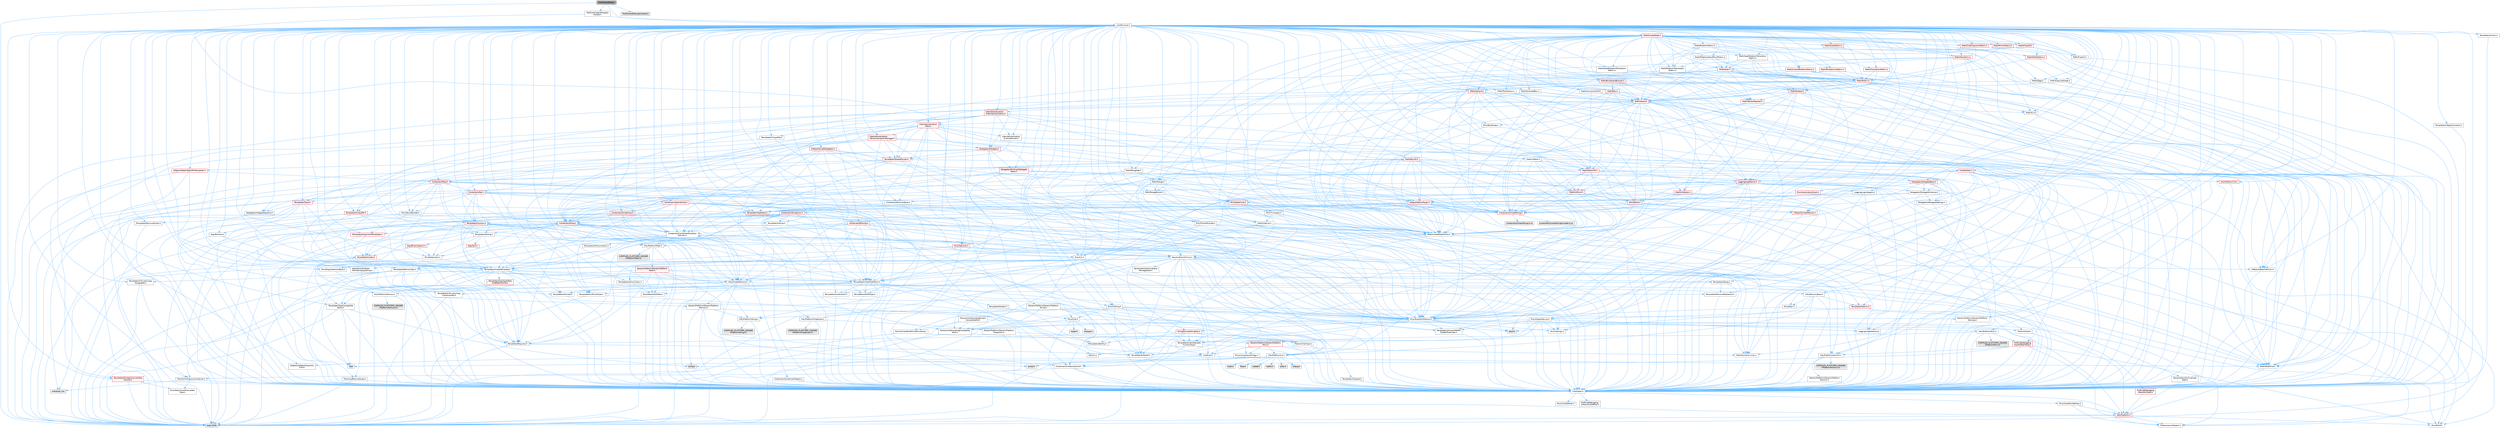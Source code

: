 digraph "TraitSharedData.h"
{
 // INTERACTIVE_SVG=YES
 // LATEX_PDF_SIZE
  bgcolor="transparent";
  edge [fontname=Helvetica,fontsize=10,labelfontname=Helvetica,labelfontsize=10];
  node [fontname=Helvetica,fontsize=10,shape=box,height=0.2,width=0.4];
  Node1 [id="Node000001",label="TraitSharedData.h",height=0.2,width=0.4,color="gray40", fillcolor="grey60", style="filled", fontcolor="black",tooltip=" "];
  Node1 -> Node2 [id="edge1_Node000001_Node000002",color="steelblue1",style="solid",tooltip=" "];
  Node2 [id="Node000002",label="CoreMinimal.h",height=0.2,width=0.4,color="grey40", fillcolor="white", style="filled",URL="$d7/d67/CoreMinimal_8h.html",tooltip=" "];
  Node2 -> Node3 [id="edge2_Node000002_Node000003",color="steelblue1",style="solid",tooltip=" "];
  Node3 [id="Node000003",label="CoreTypes.h",height=0.2,width=0.4,color="grey40", fillcolor="white", style="filled",URL="$dc/dec/CoreTypes_8h.html",tooltip=" "];
  Node3 -> Node4 [id="edge3_Node000003_Node000004",color="steelblue1",style="solid",tooltip=" "];
  Node4 [id="Node000004",label="HAL/Platform.h",height=0.2,width=0.4,color="red", fillcolor="#FFF0F0", style="filled",URL="$d9/dd0/Platform_8h.html",tooltip=" "];
  Node4 -> Node5 [id="edge4_Node000004_Node000005",color="steelblue1",style="solid",tooltip=" "];
  Node5 [id="Node000005",label="Misc/Build.h",height=0.2,width=0.4,color="grey40", fillcolor="white", style="filled",URL="$d3/dbb/Build_8h.html",tooltip=" "];
  Node4 -> Node7 [id="edge5_Node000004_Node000007",color="steelblue1",style="solid",tooltip=" "];
  Node7 [id="Node000007",label="type_traits",height=0.2,width=0.4,color="grey60", fillcolor="#E0E0E0", style="filled",tooltip=" "];
  Node4 -> Node8 [id="edge6_Node000004_Node000008",color="steelblue1",style="solid",tooltip=" "];
  Node8 [id="Node000008",label="PreprocessorHelpers.h",height=0.2,width=0.4,color="grey40", fillcolor="white", style="filled",URL="$db/ddb/PreprocessorHelpers_8h.html",tooltip=" "];
  Node3 -> Node14 [id="edge7_Node000003_Node000014",color="steelblue1",style="solid",tooltip=" "];
  Node14 [id="Node000014",label="ProfilingDebugging\l/UMemoryDefines.h",height=0.2,width=0.4,color="grey40", fillcolor="white", style="filled",URL="$d2/da2/UMemoryDefines_8h.html",tooltip=" "];
  Node3 -> Node15 [id="edge8_Node000003_Node000015",color="steelblue1",style="solid",tooltip=" "];
  Node15 [id="Node000015",label="Misc/CoreMiscDefines.h",height=0.2,width=0.4,color="grey40", fillcolor="white", style="filled",URL="$da/d38/CoreMiscDefines_8h.html",tooltip=" "];
  Node15 -> Node4 [id="edge9_Node000015_Node000004",color="steelblue1",style="solid",tooltip=" "];
  Node15 -> Node8 [id="edge10_Node000015_Node000008",color="steelblue1",style="solid",tooltip=" "];
  Node3 -> Node16 [id="edge11_Node000003_Node000016",color="steelblue1",style="solid",tooltip=" "];
  Node16 [id="Node000016",label="Misc/CoreDefines.h",height=0.2,width=0.4,color="grey40", fillcolor="white", style="filled",URL="$d3/dd2/CoreDefines_8h.html",tooltip=" "];
  Node2 -> Node17 [id="edge12_Node000002_Node000017",color="steelblue1",style="solid",tooltip=" "];
  Node17 [id="Node000017",label="CoreFwd.h",height=0.2,width=0.4,color="grey40", fillcolor="white", style="filled",URL="$d1/d1e/CoreFwd_8h.html",tooltip=" "];
  Node17 -> Node3 [id="edge13_Node000017_Node000003",color="steelblue1",style="solid",tooltip=" "];
  Node17 -> Node18 [id="edge14_Node000017_Node000018",color="steelblue1",style="solid",tooltip=" "];
  Node18 [id="Node000018",label="Containers/ContainersFwd.h",height=0.2,width=0.4,color="grey40", fillcolor="white", style="filled",URL="$d4/d0a/ContainersFwd_8h.html",tooltip=" "];
  Node18 -> Node4 [id="edge15_Node000018_Node000004",color="steelblue1",style="solid",tooltip=" "];
  Node18 -> Node3 [id="edge16_Node000018_Node000003",color="steelblue1",style="solid",tooltip=" "];
  Node18 -> Node19 [id="edge17_Node000018_Node000019",color="steelblue1",style="solid",tooltip=" "];
  Node19 [id="Node000019",label="Traits/IsContiguousContainer.h",height=0.2,width=0.4,color="grey40", fillcolor="white", style="filled",URL="$d5/d3c/IsContiguousContainer_8h.html",tooltip=" "];
  Node19 -> Node3 [id="edge18_Node000019_Node000003",color="steelblue1",style="solid",tooltip=" "];
  Node19 -> Node20 [id="edge19_Node000019_Node000020",color="steelblue1",style="solid",tooltip=" "];
  Node20 [id="Node000020",label="Misc/StaticAssertComplete\lType.h",height=0.2,width=0.4,color="grey40", fillcolor="white", style="filled",URL="$d5/d4e/StaticAssertCompleteType_8h.html",tooltip=" "];
  Node19 -> Node21 [id="edge20_Node000019_Node000021",color="steelblue1",style="solid",tooltip=" "];
  Node21 [id="Node000021",label="initializer_list",height=0.2,width=0.4,color="grey60", fillcolor="#E0E0E0", style="filled",tooltip=" "];
  Node17 -> Node22 [id="edge21_Node000017_Node000022",color="steelblue1",style="solid",tooltip=" "];
  Node22 [id="Node000022",label="Math/MathFwd.h",height=0.2,width=0.4,color="grey40", fillcolor="white", style="filled",URL="$d2/d10/MathFwd_8h.html",tooltip=" "];
  Node22 -> Node4 [id="edge22_Node000022_Node000004",color="steelblue1",style="solid",tooltip=" "];
  Node17 -> Node23 [id="edge23_Node000017_Node000023",color="steelblue1",style="solid",tooltip=" "];
  Node23 [id="Node000023",label="UObject/UObjectHierarchy\lFwd.h",height=0.2,width=0.4,color="grey40", fillcolor="white", style="filled",URL="$d3/d13/UObjectHierarchyFwd_8h.html",tooltip=" "];
  Node2 -> Node23 [id="edge24_Node000002_Node000023",color="steelblue1",style="solid",tooltip=" "];
  Node2 -> Node18 [id="edge25_Node000002_Node000018",color="steelblue1",style="solid",tooltip=" "];
  Node2 -> Node24 [id="edge26_Node000002_Node000024",color="steelblue1",style="solid",tooltip=" "];
  Node24 [id="Node000024",label="Misc/VarArgs.h",height=0.2,width=0.4,color="grey40", fillcolor="white", style="filled",URL="$d5/d6f/VarArgs_8h.html",tooltip=" "];
  Node24 -> Node3 [id="edge27_Node000024_Node000003",color="steelblue1",style="solid",tooltip=" "];
  Node2 -> Node25 [id="edge28_Node000002_Node000025",color="steelblue1",style="solid",tooltip=" "];
  Node25 [id="Node000025",label="Logging/LogVerbosity.h",height=0.2,width=0.4,color="grey40", fillcolor="white", style="filled",URL="$d2/d8f/LogVerbosity_8h.html",tooltip=" "];
  Node25 -> Node3 [id="edge29_Node000025_Node000003",color="steelblue1",style="solid",tooltip=" "];
  Node2 -> Node26 [id="edge30_Node000002_Node000026",color="steelblue1",style="solid",tooltip=" "];
  Node26 [id="Node000026",label="Misc/OutputDevice.h",height=0.2,width=0.4,color="grey40", fillcolor="white", style="filled",URL="$d7/d32/OutputDevice_8h.html",tooltip=" "];
  Node26 -> Node17 [id="edge31_Node000026_Node000017",color="steelblue1",style="solid",tooltip=" "];
  Node26 -> Node3 [id="edge32_Node000026_Node000003",color="steelblue1",style="solid",tooltip=" "];
  Node26 -> Node25 [id="edge33_Node000026_Node000025",color="steelblue1",style="solid",tooltip=" "];
  Node26 -> Node24 [id="edge34_Node000026_Node000024",color="steelblue1",style="solid",tooltip=" "];
  Node26 -> Node27 [id="edge35_Node000026_Node000027",color="steelblue1",style="solid",tooltip=" "];
  Node27 [id="Node000027",label="Templates/IsArrayOrRefOf\lTypeByPredicate.h",height=0.2,width=0.4,color="grey40", fillcolor="white", style="filled",URL="$d6/da1/IsArrayOrRefOfTypeByPredicate_8h.html",tooltip=" "];
  Node27 -> Node3 [id="edge36_Node000027_Node000003",color="steelblue1",style="solid",tooltip=" "];
  Node26 -> Node28 [id="edge37_Node000026_Node000028",color="steelblue1",style="solid",tooltip=" "];
  Node28 [id="Node000028",label="Templates/IsValidVariadic\lFunctionArg.h",height=0.2,width=0.4,color="grey40", fillcolor="white", style="filled",URL="$d0/dc8/IsValidVariadicFunctionArg_8h.html",tooltip=" "];
  Node28 -> Node3 [id="edge38_Node000028_Node000003",color="steelblue1",style="solid",tooltip=" "];
  Node28 -> Node29 [id="edge39_Node000028_Node000029",color="steelblue1",style="solid",tooltip=" "];
  Node29 [id="Node000029",label="IsEnum.h",height=0.2,width=0.4,color="grey40", fillcolor="white", style="filled",URL="$d4/de5/IsEnum_8h.html",tooltip=" "];
  Node28 -> Node7 [id="edge40_Node000028_Node000007",color="steelblue1",style="solid",tooltip=" "];
  Node26 -> Node30 [id="edge41_Node000026_Node000030",color="steelblue1",style="solid",tooltip=" "];
  Node30 [id="Node000030",label="Traits/IsCharEncodingCompatible\lWith.h",height=0.2,width=0.4,color="grey40", fillcolor="white", style="filled",URL="$df/dd1/IsCharEncodingCompatibleWith_8h.html",tooltip=" "];
  Node30 -> Node7 [id="edge42_Node000030_Node000007",color="steelblue1",style="solid",tooltip=" "];
  Node30 -> Node31 [id="edge43_Node000030_Node000031",color="steelblue1",style="solid",tooltip=" "];
  Node31 [id="Node000031",label="Traits/IsCharType.h",height=0.2,width=0.4,color="grey40", fillcolor="white", style="filled",URL="$db/d51/IsCharType_8h.html",tooltip=" "];
  Node31 -> Node3 [id="edge44_Node000031_Node000003",color="steelblue1",style="solid",tooltip=" "];
  Node2 -> Node32 [id="edge45_Node000002_Node000032",color="steelblue1",style="solid",tooltip=" "];
  Node32 [id="Node000032",label="HAL/PlatformCrt.h",height=0.2,width=0.4,color="grey40", fillcolor="white", style="filled",URL="$d8/d75/PlatformCrt_8h.html",tooltip=" "];
  Node32 -> Node33 [id="edge46_Node000032_Node000033",color="steelblue1",style="solid",tooltip=" "];
  Node33 [id="Node000033",label="new",height=0.2,width=0.4,color="grey60", fillcolor="#E0E0E0", style="filled",tooltip=" "];
  Node32 -> Node34 [id="edge47_Node000032_Node000034",color="steelblue1",style="solid",tooltip=" "];
  Node34 [id="Node000034",label="wchar.h",height=0.2,width=0.4,color="grey60", fillcolor="#E0E0E0", style="filled",tooltip=" "];
  Node32 -> Node35 [id="edge48_Node000032_Node000035",color="steelblue1",style="solid",tooltip=" "];
  Node35 [id="Node000035",label="stddef.h",height=0.2,width=0.4,color="grey60", fillcolor="#E0E0E0", style="filled",tooltip=" "];
  Node32 -> Node36 [id="edge49_Node000032_Node000036",color="steelblue1",style="solid",tooltip=" "];
  Node36 [id="Node000036",label="stdlib.h",height=0.2,width=0.4,color="grey60", fillcolor="#E0E0E0", style="filled",tooltip=" "];
  Node32 -> Node37 [id="edge50_Node000032_Node000037",color="steelblue1",style="solid",tooltip=" "];
  Node37 [id="Node000037",label="stdio.h",height=0.2,width=0.4,color="grey60", fillcolor="#E0E0E0", style="filled",tooltip=" "];
  Node32 -> Node38 [id="edge51_Node000032_Node000038",color="steelblue1",style="solid",tooltip=" "];
  Node38 [id="Node000038",label="stdarg.h",height=0.2,width=0.4,color="grey60", fillcolor="#E0E0E0", style="filled",tooltip=" "];
  Node32 -> Node39 [id="edge52_Node000032_Node000039",color="steelblue1",style="solid",tooltip=" "];
  Node39 [id="Node000039",label="math.h",height=0.2,width=0.4,color="grey60", fillcolor="#E0E0E0", style="filled",tooltip=" "];
  Node32 -> Node40 [id="edge53_Node000032_Node000040",color="steelblue1",style="solid",tooltip=" "];
  Node40 [id="Node000040",label="float.h",height=0.2,width=0.4,color="grey60", fillcolor="#E0E0E0", style="filled",tooltip=" "];
  Node32 -> Node41 [id="edge54_Node000032_Node000041",color="steelblue1",style="solid",tooltip=" "];
  Node41 [id="Node000041",label="string.h",height=0.2,width=0.4,color="grey60", fillcolor="#E0E0E0", style="filled",tooltip=" "];
  Node2 -> Node42 [id="edge55_Node000002_Node000042",color="steelblue1",style="solid",tooltip=" "];
  Node42 [id="Node000042",label="HAL/PlatformMisc.h",height=0.2,width=0.4,color="grey40", fillcolor="white", style="filled",URL="$d0/df5/PlatformMisc_8h.html",tooltip=" "];
  Node42 -> Node3 [id="edge56_Node000042_Node000003",color="steelblue1",style="solid",tooltip=" "];
  Node42 -> Node43 [id="edge57_Node000042_Node000043",color="steelblue1",style="solid",tooltip=" "];
  Node43 [id="Node000043",label="GenericPlatform/GenericPlatform\lMisc.h",height=0.2,width=0.4,color="red", fillcolor="#FFF0F0", style="filled",URL="$db/d9a/GenericPlatformMisc_8h.html",tooltip=" "];
  Node43 -> Node17 [id="edge58_Node000043_Node000017",color="steelblue1",style="solid",tooltip=" "];
  Node43 -> Node3 [id="edge59_Node000043_Node000003",color="steelblue1",style="solid",tooltip=" "];
  Node43 -> Node32 [id="edge60_Node000043_Node000032",color="steelblue1",style="solid",tooltip=" "];
  Node43 -> Node47 [id="edge61_Node000043_Node000047",color="steelblue1",style="solid",tooltip=" "];
  Node47 [id="Node000047",label="Math/NumericLimits.h",height=0.2,width=0.4,color="grey40", fillcolor="white", style="filled",URL="$df/d1b/NumericLimits_8h.html",tooltip=" "];
  Node47 -> Node3 [id="edge62_Node000047_Node000003",color="steelblue1",style="solid",tooltip=" "];
  Node43 -> Node48 [id="edge63_Node000043_Node000048",color="steelblue1",style="solid",tooltip=" "];
  Node48 [id="Node000048",label="Misc/CompressionFlags.h",height=0.2,width=0.4,color="grey40", fillcolor="white", style="filled",URL="$d9/d76/CompressionFlags_8h.html",tooltip=" "];
  Node42 -> Node52 [id="edge64_Node000042_Node000052",color="steelblue1",style="solid",tooltip=" "];
  Node52 [id="Node000052",label="COMPILED_PLATFORM_HEADER\l(PlatformMisc.h)",height=0.2,width=0.4,color="grey60", fillcolor="#E0E0E0", style="filled",tooltip=" "];
  Node42 -> Node53 [id="edge65_Node000042_Node000053",color="steelblue1",style="solid",tooltip=" "];
  Node53 [id="Node000053",label="ProfilingDebugging\l/CpuProfilerTrace.h",height=0.2,width=0.4,color="red", fillcolor="#FFF0F0", style="filled",URL="$da/dcb/CpuProfilerTrace_8h.html",tooltip=" "];
  Node53 -> Node3 [id="edge66_Node000053_Node000003",color="steelblue1",style="solid",tooltip=" "];
  Node53 -> Node18 [id="edge67_Node000053_Node000018",color="steelblue1",style="solid",tooltip=" "];
  Node53 -> Node54 [id="edge68_Node000053_Node000054",color="steelblue1",style="solid",tooltip=" "];
  Node54 [id="Node000054",label="HAL/PlatformAtomics.h",height=0.2,width=0.4,color="grey40", fillcolor="white", style="filled",URL="$d3/d36/PlatformAtomics_8h.html",tooltip=" "];
  Node54 -> Node3 [id="edge69_Node000054_Node000003",color="steelblue1",style="solid",tooltip=" "];
  Node54 -> Node55 [id="edge70_Node000054_Node000055",color="steelblue1",style="solid",tooltip=" "];
  Node55 [id="Node000055",label="GenericPlatform/GenericPlatform\lAtomics.h",height=0.2,width=0.4,color="grey40", fillcolor="white", style="filled",URL="$da/d72/GenericPlatformAtomics_8h.html",tooltip=" "];
  Node55 -> Node3 [id="edge71_Node000055_Node000003",color="steelblue1",style="solid",tooltip=" "];
  Node54 -> Node56 [id="edge72_Node000054_Node000056",color="steelblue1",style="solid",tooltip=" "];
  Node56 [id="Node000056",label="COMPILED_PLATFORM_HEADER\l(PlatformAtomics.h)",height=0.2,width=0.4,color="grey60", fillcolor="#E0E0E0", style="filled",tooltip=" "];
  Node53 -> Node8 [id="edge73_Node000053_Node000008",color="steelblue1",style="solid",tooltip=" "];
  Node53 -> Node5 [id="edge74_Node000053_Node000005",color="steelblue1",style="solid",tooltip=" "];
  Node2 -> Node61 [id="edge75_Node000002_Node000061",color="steelblue1",style="solid",tooltip=" "];
  Node61 [id="Node000061",label="Misc/AssertionMacros.h",height=0.2,width=0.4,color="grey40", fillcolor="white", style="filled",URL="$d0/dfa/AssertionMacros_8h.html",tooltip=" "];
  Node61 -> Node3 [id="edge76_Node000061_Node000003",color="steelblue1",style="solid",tooltip=" "];
  Node61 -> Node4 [id="edge77_Node000061_Node000004",color="steelblue1",style="solid",tooltip=" "];
  Node61 -> Node42 [id="edge78_Node000061_Node000042",color="steelblue1",style="solid",tooltip=" "];
  Node61 -> Node8 [id="edge79_Node000061_Node000008",color="steelblue1",style="solid",tooltip=" "];
  Node61 -> Node62 [id="edge80_Node000061_Node000062",color="steelblue1",style="solid",tooltip=" "];
  Node62 [id="Node000062",label="Templates/EnableIf.h",height=0.2,width=0.4,color="grey40", fillcolor="white", style="filled",URL="$d7/d60/EnableIf_8h.html",tooltip=" "];
  Node62 -> Node3 [id="edge81_Node000062_Node000003",color="steelblue1",style="solid",tooltip=" "];
  Node61 -> Node27 [id="edge82_Node000061_Node000027",color="steelblue1",style="solid",tooltip=" "];
  Node61 -> Node28 [id="edge83_Node000061_Node000028",color="steelblue1",style="solid",tooltip=" "];
  Node61 -> Node30 [id="edge84_Node000061_Node000030",color="steelblue1",style="solid",tooltip=" "];
  Node61 -> Node24 [id="edge85_Node000061_Node000024",color="steelblue1",style="solid",tooltip=" "];
  Node61 -> Node63 [id="edge86_Node000061_Node000063",color="steelblue1",style="solid",tooltip=" "];
  Node63 [id="Node000063",label="String/FormatStringSan.h",height=0.2,width=0.4,color="red", fillcolor="#FFF0F0", style="filled",URL="$d3/d8b/FormatStringSan_8h.html",tooltip=" "];
  Node63 -> Node7 [id="edge87_Node000063_Node000007",color="steelblue1",style="solid",tooltip=" "];
  Node63 -> Node3 [id="edge88_Node000063_Node000003",color="steelblue1",style="solid",tooltip=" "];
  Node63 -> Node64 [id="edge89_Node000063_Node000064",color="steelblue1",style="solid",tooltip=" "];
  Node64 [id="Node000064",label="Templates/Requires.h",height=0.2,width=0.4,color="grey40", fillcolor="white", style="filled",URL="$dc/d96/Requires_8h.html",tooltip=" "];
  Node64 -> Node62 [id="edge90_Node000064_Node000062",color="steelblue1",style="solid",tooltip=" "];
  Node64 -> Node7 [id="edge91_Node000064_Node000007",color="steelblue1",style="solid",tooltip=" "];
  Node63 -> Node65 [id="edge92_Node000063_Node000065",color="steelblue1",style="solid",tooltip=" "];
  Node65 [id="Node000065",label="Templates/Identity.h",height=0.2,width=0.4,color="grey40", fillcolor="white", style="filled",URL="$d0/dd5/Identity_8h.html",tooltip=" "];
  Node63 -> Node28 [id="edge93_Node000063_Node000028",color="steelblue1",style="solid",tooltip=" "];
  Node63 -> Node31 [id="edge94_Node000063_Node000031",color="steelblue1",style="solid",tooltip=" "];
  Node63 -> Node18 [id="edge95_Node000063_Node000018",color="steelblue1",style="solid",tooltip=" "];
  Node61 -> Node69 [id="edge96_Node000061_Node000069",color="steelblue1",style="solid",tooltip=" "];
  Node69 [id="Node000069",label="atomic",height=0.2,width=0.4,color="grey60", fillcolor="#E0E0E0", style="filled",tooltip=" "];
  Node2 -> Node70 [id="edge97_Node000002_Node000070",color="steelblue1",style="solid",tooltip=" "];
  Node70 [id="Node000070",label="Templates/IsPointer.h",height=0.2,width=0.4,color="grey40", fillcolor="white", style="filled",URL="$d7/d05/IsPointer_8h.html",tooltip=" "];
  Node70 -> Node3 [id="edge98_Node000070_Node000003",color="steelblue1",style="solid",tooltip=" "];
  Node2 -> Node71 [id="edge99_Node000002_Node000071",color="steelblue1",style="solid",tooltip=" "];
  Node71 [id="Node000071",label="HAL/PlatformMemory.h",height=0.2,width=0.4,color="grey40", fillcolor="white", style="filled",URL="$de/d68/PlatformMemory_8h.html",tooltip=" "];
  Node71 -> Node3 [id="edge100_Node000071_Node000003",color="steelblue1",style="solid",tooltip=" "];
  Node71 -> Node72 [id="edge101_Node000071_Node000072",color="steelblue1",style="solid",tooltip=" "];
  Node72 [id="Node000072",label="GenericPlatform/GenericPlatform\lMemory.h",height=0.2,width=0.4,color="grey40", fillcolor="white", style="filled",URL="$dd/d22/GenericPlatformMemory_8h.html",tooltip=" "];
  Node72 -> Node17 [id="edge102_Node000072_Node000017",color="steelblue1",style="solid",tooltip=" "];
  Node72 -> Node3 [id="edge103_Node000072_Node000003",color="steelblue1",style="solid",tooltip=" "];
  Node72 -> Node73 [id="edge104_Node000072_Node000073",color="steelblue1",style="solid",tooltip=" "];
  Node73 [id="Node000073",label="HAL/PlatformString.h",height=0.2,width=0.4,color="grey40", fillcolor="white", style="filled",URL="$db/db5/PlatformString_8h.html",tooltip=" "];
  Node73 -> Node3 [id="edge105_Node000073_Node000003",color="steelblue1",style="solid",tooltip=" "];
  Node73 -> Node74 [id="edge106_Node000073_Node000074",color="steelblue1",style="solid",tooltip=" "];
  Node74 [id="Node000074",label="COMPILED_PLATFORM_HEADER\l(PlatformString.h)",height=0.2,width=0.4,color="grey60", fillcolor="#E0E0E0", style="filled",tooltip=" "];
  Node72 -> Node41 [id="edge107_Node000072_Node000041",color="steelblue1",style="solid",tooltip=" "];
  Node72 -> Node34 [id="edge108_Node000072_Node000034",color="steelblue1",style="solid",tooltip=" "];
  Node71 -> Node75 [id="edge109_Node000071_Node000075",color="steelblue1",style="solid",tooltip=" "];
  Node75 [id="Node000075",label="COMPILED_PLATFORM_HEADER\l(PlatformMemory.h)",height=0.2,width=0.4,color="grey60", fillcolor="#E0E0E0", style="filled",tooltip=" "];
  Node2 -> Node54 [id="edge110_Node000002_Node000054",color="steelblue1",style="solid",tooltip=" "];
  Node2 -> Node76 [id="edge111_Node000002_Node000076",color="steelblue1",style="solid",tooltip=" "];
  Node76 [id="Node000076",label="Misc/Exec.h",height=0.2,width=0.4,color="grey40", fillcolor="white", style="filled",URL="$de/ddb/Exec_8h.html",tooltip=" "];
  Node76 -> Node3 [id="edge112_Node000076_Node000003",color="steelblue1",style="solid",tooltip=" "];
  Node76 -> Node61 [id="edge113_Node000076_Node000061",color="steelblue1",style="solid",tooltip=" "];
  Node2 -> Node77 [id="edge114_Node000002_Node000077",color="steelblue1",style="solid",tooltip=" "];
  Node77 [id="Node000077",label="HAL/MemoryBase.h",height=0.2,width=0.4,color="grey40", fillcolor="white", style="filled",URL="$d6/d9f/MemoryBase_8h.html",tooltip=" "];
  Node77 -> Node3 [id="edge115_Node000077_Node000003",color="steelblue1",style="solid",tooltip=" "];
  Node77 -> Node54 [id="edge116_Node000077_Node000054",color="steelblue1",style="solid",tooltip=" "];
  Node77 -> Node32 [id="edge117_Node000077_Node000032",color="steelblue1",style="solid",tooltip=" "];
  Node77 -> Node76 [id="edge118_Node000077_Node000076",color="steelblue1",style="solid",tooltip=" "];
  Node77 -> Node26 [id="edge119_Node000077_Node000026",color="steelblue1",style="solid",tooltip=" "];
  Node77 -> Node78 [id="edge120_Node000077_Node000078",color="steelblue1",style="solid",tooltip=" "];
  Node78 [id="Node000078",label="Templates/Atomic.h",height=0.2,width=0.4,color="red", fillcolor="#FFF0F0", style="filled",URL="$d3/d91/Atomic_8h.html",tooltip=" "];
  Node78 -> Node86 [id="edge121_Node000078_Node000086",color="steelblue1",style="solid",tooltip=" "];
  Node86 [id="Node000086",label="Traits/IntType.h",height=0.2,width=0.4,color="grey40", fillcolor="white", style="filled",URL="$d7/deb/IntType_8h.html",tooltip=" "];
  Node86 -> Node4 [id="edge122_Node000086_Node000004",color="steelblue1",style="solid",tooltip=" "];
  Node78 -> Node69 [id="edge123_Node000078_Node000069",color="steelblue1",style="solid",tooltip=" "];
  Node2 -> Node87 [id="edge124_Node000002_Node000087",color="steelblue1",style="solid",tooltip=" "];
  Node87 [id="Node000087",label="HAL/UnrealMemory.h",height=0.2,width=0.4,color="grey40", fillcolor="white", style="filled",URL="$d9/d96/UnrealMemory_8h.html",tooltip=" "];
  Node87 -> Node3 [id="edge125_Node000087_Node000003",color="steelblue1",style="solid",tooltip=" "];
  Node87 -> Node72 [id="edge126_Node000087_Node000072",color="steelblue1",style="solid",tooltip=" "];
  Node87 -> Node77 [id="edge127_Node000087_Node000077",color="steelblue1",style="solid",tooltip=" "];
  Node87 -> Node71 [id="edge128_Node000087_Node000071",color="steelblue1",style="solid",tooltip=" "];
  Node87 -> Node88 [id="edge129_Node000087_Node000088",color="steelblue1",style="solid",tooltip=" "];
  Node88 [id="Node000088",label="ProfilingDebugging\l/MemoryTrace.h",height=0.2,width=0.4,color="red", fillcolor="#FFF0F0", style="filled",URL="$da/dd7/MemoryTrace_8h.html",tooltip=" "];
  Node88 -> Node4 [id="edge130_Node000088_Node000004",color="steelblue1",style="solid",tooltip=" "];
  Node87 -> Node70 [id="edge131_Node000087_Node000070",color="steelblue1",style="solid",tooltip=" "];
  Node2 -> Node89 [id="edge132_Node000002_Node000089",color="steelblue1",style="solid",tooltip=" "];
  Node89 [id="Node000089",label="Templates/IsArithmetic.h",height=0.2,width=0.4,color="grey40", fillcolor="white", style="filled",URL="$d2/d5d/IsArithmetic_8h.html",tooltip=" "];
  Node89 -> Node3 [id="edge133_Node000089_Node000003",color="steelblue1",style="solid",tooltip=" "];
  Node2 -> Node83 [id="edge134_Node000002_Node000083",color="steelblue1",style="solid",tooltip=" "];
  Node83 [id="Node000083",label="Templates/AndOrNot.h",height=0.2,width=0.4,color="grey40", fillcolor="white", style="filled",URL="$db/d0a/AndOrNot_8h.html",tooltip=" "];
  Node83 -> Node3 [id="edge135_Node000083_Node000003",color="steelblue1",style="solid",tooltip=" "];
  Node2 -> Node90 [id="edge136_Node000002_Node000090",color="steelblue1",style="solid",tooltip=" "];
  Node90 [id="Node000090",label="Templates/IsPODType.h",height=0.2,width=0.4,color="grey40", fillcolor="white", style="filled",URL="$d7/db1/IsPODType_8h.html",tooltip=" "];
  Node90 -> Node3 [id="edge137_Node000090_Node000003",color="steelblue1",style="solid",tooltip=" "];
  Node2 -> Node91 [id="edge138_Node000002_Node000091",color="steelblue1",style="solid",tooltip=" "];
  Node91 [id="Node000091",label="Templates/IsUECoreType.h",height=0.2,width=0.4,color="grey40", fillcolor="white", style="filled",URL="$d1/db8/IsUECoreType_8h.html",tooltip=" "];
  Node91 -> Node3 [id="edge139_Node000091_Node000003",color="steelblue1",style="solid",tooltip=" "];
  Node91 -> Node7 [id="edge140_Node000091_Node000007",color="steelblue1",style="solid",tooltip=" "];
  Node2 -> Node84 [id="edge141_Node000002_Node000084",color="steelblue1",style="solid",tooltip=" "];
  Node84 [id="Node000084",label="Templates/IsTriviallyCopy\lConstructible.h",height=0.2,width=0.4,color="grey40", fillcolor="white", style="filled",URL="$d3/d78/IsTriviallyCopyConstructible_8h.html",tooltip=" "];
  Node84 -> Node3 [id="edge142_Node000084_Node000003",color="steelblue1",style="solid",tooltip=" "];
  Node84 -> Node7 [id="edge143_Node000084_Node000007",color="steelblue1",style="solid",tooltip=" "];
  Node2 -> Node92 [id="edge144_Node000002_Node000092",color="steelblue1",style="solid",tooltip=" "];
  Node92 [id="Node000092",label="Templates/UnrealTypeTraits.h",height=0.2,width=0.4,color="grey40", fillcolor="white", style="filled",URL="$d2/d2d/UnrealTypeTraits_8h.html",tooltip=" "];
  Node92 -> Node3 [id="edge145_Node000092_Node000003",color="steelblue1",style="solid",tooltip=" "];
  Node92 -> Node70 [id="edge146_Node000092_Node000070",color="steelblue1",style="solid",tooltip=" "];
  Node92 -> Node61 [id="edge147_Node000092_Node000061",color="steelblue1",style="solid",tooltip=" "];
  Node92 -> Node83 [id="edge148_Node000092_Node000083",color="steelblue1",style="solid",tooltip=" "];
  Node92 -> Node62 [id="edge149_Node000092_Node000062",color="steelblue1",style="solid",tooltip=" "];
  Node92 -> Node89 [id="edge150_Node000092_Node000089",color="steelblue1",style="solid",tooltip=" "];
  Node92 -> Node29 [id="edge151_Node000092_Node000029",color="steelblue1",style="solid",tooltip=" "];
  Node92 -> Node93 [id="edge152_Node000092_Node000093",color="steelblue1",style="solid",tooltip=" "];
  Node93 [id="Node000093",label="Templates/Models.h",height=0.2,width=0.4,color="grey40", fillcolor="white", style="filled",URL="$d3/d0c/Models_8h.html",tooltip=" "];
  Node93 -> Node65 [id="edge153_Node000093_Node000065",color="steelblue1",style="solid",tooltip=" "];
  Node92 -> Node90 [id="edge154_Node000092_Node000090",color="steelblue1",style="solid",tooltip=" "];
  Node92 -> Node91 [id="edge155_Node000092_Node000091",color="steelblue1",style="solid",tooltip=" "];
  Node92 -> Node84 [id="edge156_Node000092_Node000084",color="steelblue1",style="solid",tooltip=" "];
  Node2 -> Node62 [id="edge157_Node000002_Node000062",color="steelblue1",style="solid",tooltip=" "];
  Node2 -> Node94 [id="edge158_Node000002_Node000094",color="steelblue1",style="solid",tooltip=" "];
  Node94 [id="Node000094",label="Templates/RemoveReference.h",height=0.2,width=0.4,color="grey40", fillcolor="white", style="filled",URL="$da/dbe/RemoveReference_8h.html",tooltip=" "];
  Node94 -> Node3 [id="edge159_Node000094_Node000003",color="steelblue1",style="solid",tooltip=" "];
  Node2 -> Node95 [id="edge160_Node000002_Node000095",color="steelblue1",style="solid",tooltip=" "];
  Node95 [id="Node000095",label="Templates/IntegralConstant.h",height=0.2,width=0.4,color="grey40", fillcolor="white", style="filled",URL="$db/d1b/IntegralConstant_8h.html",tooltip=" "];
  Node95 -> Node3 [id="edge161_Node000095_Node000003",color="steelblue1",style="solid",tooltip=" "];
  Node2 -> Node96 [id="edge162_Node000002_Node000096",color="steelblue1",style="solid",tooltip=" "];
  Node96 [id="Node000096",label="Templates/IsClass.h",height=0.2,width=0.4,color="grey40", fillcolor="white", style="filled",URL="$db/dcb/IsClass_8h.html",tooltip=" "];
  Node96 -> Node3 [id="edge163_Node000096_Node000003",color="steelblue1",style="solid",tooltip=" "];
  Node2 -> Node97 [id="edge164_Node000002_Node000097",color="steelblue1",style="solid",tooltip=" "];
  Node97 [id="Node000097",label="Templates/TypeCompatible\lBytes.h",height=0.2,width=0.4,color="grey40", fillcolor="white", style="filled",URL="$df/d0a/TypeCompatibleBytes_8h.html",tooltip=" "];
  Node97 -> Node3 [id="edge165_Node000097_Node000003",color="steelblue1",style="solid",tooltip=" "];
  Node97 -> Node41 [id="edge166_Node000097_Node000041",color="steelblue1",style="solid",tooltip=" "];
  Node97 -> Node33 [id="edge167_Node000097_Node000033",color="steelblue1",style="solid",tooltip=" "];
  Node97 -> Node7 [id="edge168_Node000097_Node000007",color="steelblue1",style="solid",tooltip=" "];
  Node2 -> Node19 [id="edge169_Node000002_Node000019",color="steelblue1",style="solid",tooltip=" "];
  Node2 -> Node98 [id="edge170_Node000002_Node000098",color="steelblue1",style="solid",tooltip=" "];
  Node98 [id="Node000098",label="Templates/UnrealTemplate.h",height=0.2,width=0.4,color="grey40", fillcolor="white", style="filled",URL="$d4/d24/UnrealTemplate_8h.html",tooltip=" "];
  Node98 -> Node3 [id="edge171_Node000098_Node000003",color="steelblue1",style="solid",tooltip=" "];
  Node98 -> Node70 [id="edge172_Node000098_Node000070",color="steelblue1",style="solid",tooltip=" "];
  Node98 -> Node87 [id="edge173_Node000098_Node000087",color="steelblue1",style="solid",tooltip=" "];
  Node98 -> Node99 [id="edge174_Node000098_Node000099",color="steelblue1",style="solid",tooltip=" "];
  Node99 [id="Node000099",label="Templates/CopyQualifiers\lAndRefsFromTo.h",height=0.2,width=0.4,color="red", fillcolor="#FFF0F0", style="filled",URL="$d3/db3/CopyQualifiersAndRefsFromTo_8h.html",tooltip=" "];
  Node98 -> Node92 [id="edge175_Node000098_Node000092",color="steelblue1",style="solid",tooltip=" "];
  Node98 -> Node94 [id="edge176_Node000098_Node000094",color="steelblue1",style="solid",tooltip=" "];
  Node98 -> Node64 [id="edge177_Node000098_Node000064",color="steelblue1",style="solid",tooltip=" "];
  Node98 -> Node97 [id="edge178_Node000098_Node000097",color="steelblue1",style="solid",tooltip=" "];
  Node98 -> Node65 [id="edge179_Node000098_Node000065",color="steelblue1",style="solid",tooltip=" "];
  Node98 -> Node19 [id="edge180_Node000098_Node000019",color="steelblue1",style="solid",tooltip=" "];
  Node98 -> Node101 [id="edge181_Node000098_Node000101",color="steelblue1",style="solid",tooltip=" "];
  Node101 [id="Node000101",label="Traits/UseBitwiseSwap.h",height=0.2,width=0.4,color="grey40", fillcolor="white", style="filled",URL="$db/df3/UseBitwiseSwap_8h.html",tooltip=" "];
  Node101 -> Node3 [id="edge182_Node000101_Node000003",color="steelblue1",style="solid",tooltip=" "];
  Node101 -> Node7 [id="edge183_Node000101_Node000007",color="steelblue1",style="solid",tooltip=" "];
  Node98 -> Node7 [id="edge184_Node000098_Node000007",color="steelblue1",style="solid",tooltip=" "];
  Node2 -> Node47 [id="edge185_Node000002_Node000047",color="steelblue1",style="solid",tooltip=" "];
  Node2 -> Node102 [id="edge186_Node000002_Node000102",color="steelblue1",style="solid",tooltip=" "];
  Node102 [id="Node000102",label="HAL/PlatformMath.h",height=0.2,width=0.4,color="grey40", fillcolor="white", style="filled",URL="$dc/d53/PlatformMath_8h.html",tooltip=" "];
  Node102 -> Node3 [id="edge187_Node000102_Node000003",color="steelblue1",style="solid",tooltip=" "];
  Node102 -> Node103 [id="edge188_Node000102_Node000103",color="steelblue1",style="solid",tooltip=" "];
  Node103 [id="Node000103",label="GenericPlatform/GenericPlatform\lMath.h",height=0.2,width=0.4,color="red", fillcolor="#FFF0F0", style="filled",URL="$d5/d79/GenericPlatformMath_8h.html",tooltip=" "];
  Node103 -> Node3 [id="edge189_Node000103_Node000003",color="steelblue1",style="solid",tooltip=" "];
  Node103 -> Node18 [id="edge190_Node000103_Node000018",color="steelblue1",style="solid",tooltip=" "];
  Node103 -> Node32 [id="edge191_Node000103_Node000032",color="steelblue1",style="solid",tooltip=" "];
  Node103 -> Node83 [id="edge192_Node000103_Node000083",color="steelblue1",style="solid",tooltip=" "];
  Node103 -> Node104 [id="edge193_Node000103_Node000104",color="steelblue1",style="solid",tooltip=" "];
  Node104 [id="Node000104",label="Templates/Decay.h",height=0.2,width=0.4,color="grey40", fillcolor="white", style="filled",URL="$dd/d0f/Decay_8h.html",tooltip=" "];
  Node104 -> Node3 [id="edge194_Node000104_Node000003",color="steelblue1",style="solid",tooltip=" "];
  Node104 -> Node94 [id="edge195_Node000104_Node000094",color="steelblue1",style="solid",tooltip=" "];
  Node104 -> Node7 [id="edge196_Node000104_Node000007",color="steelblue1",style="solid",tooltip=" "];
  Node103 -> Node92 [id="edge197_Node000103_Node000092",color="steelblue1",style="solid",tooltip=" "];
  Node103 -> Node64 [id="edge198_Node000103_Node000064",color="steelblue1",style="solid",tooltip=" "];
  Node103 -> Node97 [id="edge199_Node000103_Node000097",color="steelblue1",style="solid",tooltip=" "];
  Node103 -> Node7 [id="edge200_Node000103_Node000007",color="steelblue1",style="solid",tooltip=" "];
  Node102 -> Node109 [id="edge201_Node000102_Node000109",color="steelblue1",style="solid",tooltip=" "];
  Node109 [id="Node000109",label="COMPILED_PLATFORM_HEADER\l(PlatformMath.h)",height=0.2,width=0.4,color="grey60", fillcolor="#E0E0E0", style="filled",tooltip=" "];
  Node2 -> Node85 [id="edge202_Node000002_Node000085",color="steelblue1",style="solid",tooltip=" "];
  Node85 [id="Node000085",label="Templates/IsTriviallyCopy\lAssignable.h",height=0.2,width=0.4,color="grey40", fillcolor="white", style="filled",URL="$d2/df2/IsTriviallyCopyAssignable_8h.html",tooltip=" "];
  Node85 -> Node3 [id="edge203_Node000085_Node000003",color="steelblue1",style="solid",tooltip=" "];
  Node85 -> Node7 [id="edge204_Node000085_Node000007",color="steelblue1",style="solid",tooltip=" "];
  Node2 -> Node110 [id="edge205_Node000002_Node000110",color="steelblue1",style="solid",tooltip=" "];
  Node110 [id="Node000110",label="Templates/MemoryOps.h",height=0.2,width=0.4,color="grey40", fillcolor="white", style="filled",URL="$db/dea/MemoryOps_8h.html",tooltip=" "];
  Node110 -> Node3 [id="edge206_Node000110_Node000003",color="steelblue1",style="solid",tooltip=" "];
  Node110 -> Node87 [id="edge207_Node000110_Node000087",color="steelblue1",style="solid",tooltip=" "];
  Node110 -> Node85 [id="edge208_Node000110_Node000085",color="steelblue1",style="solid",tooltip=" "];
  Node110 -> Node84 [id="edge209_Node000110_Node000084",color="steelblue1",style="solid",tooltip=" "];
  Node110 -> Node64 [id="edge210_Node000110_Node000064",color="steelblue1",style="solid",tooltip=" "];
  Node110 -> Node92 [id="edge211_Node000110_Node000092",color="steelblue1",style="solid",tooltip=" "];
  Node110 -> Node101 [id="edge212_Node000110_Node000101",color="steelblue1",style="solid",tooltip=" "];
  Node110 -> Node33 [id="edge213_Node000110_Node000033",color="steelblue1",style="solid",tooltip=" "];
  Node110 -> Node7 [id="edge214_Node000110_Node000007",color="steelblue1",style="solid",tooltip=" "];
  Node2 -> Node111 [id="edge215_Node000002_Node000111",color="steelblue1",style="solid",tooltip=" "];
  Node111 [id="Node000111",label="Containers/ContainerAllocation\lPolicies.h",height=0.2,width=0.4,color="grey40", fillcolor="white", style="filled",URL="$d7/dff/ContainerAllocationPolicies_8h.html",tooltip=" "];
  Node111 -> Node3 [id="edge216_Node000111_Node000003",color="steelblue1",style="solid",tooltip=" "];
  Node111 -> Node112 [id="edge217_Node000111_Node000112",color="steelblue1",style="solid",tooltip=" "];
  Node112 [id="Node000112",label="Containers/ContainerHelpers.h",height=0.2,width=0.4,color="grey40", fillcolor="white", style="filled",URL="$d7/d33/ContainerHelpers_8h.html",tooltip=" "];
  Node112 -> Node3 [id="edge218_Node000112_Node000003",color="steelblue1",style="solid",tooltip=" "];
  Node111 -> Node111 [id="edge219_Node000111_Node000111",color="steelblue1",style="solid",tooltip=" "];
  Node111 -> Node102 [id="edge220_Node000111_Node000102",color="steelblue1",style="solid",tooltip=" "];
  Node111 -> Node87 [id="edge221_Node000111_Node000087",color="steelblue1",style="solid",tooltip=" "];
  Node111 -> Node47 [id="edge222_Node000111_Node000047",color="steelblue1",style="solid",tooltip=" "];
  Node111 -> Node61 [id="edge223_Node000111_Node000061",color="steelblue1",style="solid",tooltip=" "];
  Node111 -> Node113 [id="edge224_Node000111_Node000113",color="steelblue1",style="solid",tooltip=" "];
  Node113 [id="Node000113",label="Templates/IsPolymorphic.h",height=0.2,width=0.4,color="grey40", fillcolor="white", style="filled",URL="$dc/d20/IsPolymorphic_8h.html",tooltip=" "];
  Node111 -> Node110 [id="edge225_Node000111_Node000110",color="steelblue1",style="solid",tooltip=" "];
  Node111 -> Node97 [id="edge226_Node000111_Node000097",color="steelblue1",style="solid",tooltip=" "];
  Node111 -> Node7 [id="edge227_Node000111_Node000007",color="steelblue1",style="solid",tooltip=" "];
  Node2 -> Node114 [id="edge228_Node000002_Node000114",color="steelblue1",style="solid",tooltip=" "];
  Node114 [id="Node000114",label="Templates/IsEnumClass.h",height=0.2,width=0.4,color="grey40", fillcolor="white", style="filled",URL="$d7/d15/IsEnumClass_8h.html",tooltip=" "];
  Node114 -> Node3 [id="edge229_Node000114_Node000003",color="steelblue1",style="solid",tooltip=" "];
  Node114 -> Node83 [id="edge230_Node000114_Node000083",color="steelblue1",style="solid",tooltip=" "];
  Node2 -> Node115 [id="edge231_Node000002_Node000115",color="steelblue1",style="solid",tooltip=" "];
  Node115 [id="Node000115",label="HAL/PlatformProperties.h",height=0.2,width=0.4,color="grey40", fillcolor="white", style="filled",URL="$d9/db0/PlatformProperties_8h.html",tooltip=" "];
  Node115 -> Node3 [id="edge232_Node000115_Node000003",color="steelblue1",style="solid",tooltip=" "];
  Node115 -> Node116 [id="edge233_Node000115_Node000116",color="steelblue1",style="solid",tooltip=" "];
  Node116 [id="Node000116",label="GenericPlatform/GenericPlatform\lProperties.h",height=0.2,width=0.4,color="grey40", fillcolor="white", style="filled",URL="$d2/dcd/GenericPlatformProperties_8h.html",tooltip=" "];
  Node116 -> Node3 [id="edge234_Node000116_Node000003",color="steelblue1",style="solid",tooltip=" "];
  Node116 -> Node43 [id="edge235_Node000116_Node000043",color="steelblue1",style="solid",tooltip=" "];
  Node115 -> Node117 [id="edge236_Node000115_Node000117",color="steelblue1",style="solid",tooltip=" "];
  Node117 [id="Node000117",label="COMPILED_PLATFORM_HEADER\l(PlatformProperties.h)",height=0.2,width=0.4,color="grey60", fillcolor="#E0E0E0", style="filled",tooltip=" "];
  Node2 -> Node118 [id="edge237_Node000002_Node000118",color="steelblue1",style="solid",tooltip=" "];
  Node118 [id="Node000118",label="Misc/EngineVersionBase.h",height=0.2,width=0.4,color="grey40", fillcolor="white", style="filled",URL="$d5/d2b/EngineVersionBase_8h.html",tooltip=" "];
  Node118 -> Node3 [id="edge238_Node000118_Node000003",color="steelblue1",style="solid",tooltip=" "];
  Node2 -> Node119 [id="edge239_Node000002_Node000119",color="steelblue1",style="solid",tooltip=" "];
  Node119 [id="Node000119",label="Internationalization\l/TextNamespaceFwd.h",height=0.2,width=0.4,color="grey40", fillcolor="white", style="filled",URL="$d8/d97/TextNamespaceFwd_8h.html",tooltip=" "];
  Node119 -> Node3 [id="edge240_Node000119_Node000003",color="steelblue1",style="solid",tooltip=" "];
  Node2 -> Node120 [id="edge241_Node000002_Node000120",color="steelblue1",style="solid",tooltip=" "];
  Node120 [id="Node000120",label="Serialization/Archive.h",height=0.2,width=0.4,color="grey40", fillcolor="white", style="filled",URL="$d7/d3b/Archive_8h.html",tooltip=" "];
  Node120 -> Node17 [id="edge242_Node000120_Node000017",color="steelblue1",style="solid",tooltip=" "];
  Node120 -> Node3 [id="edge243_Node000120_Node000003",color="steelblue1",style="solid",tooltip=" "];
  Node120 -> Node115 [id="edge244_Node000120_Node000115",color="steelblue1",style="solid",tooltip=" "];
  Node120 -> Node119 [id="edge245_Node000120_Node000119",color="steelblue1",style="solid",tooltip=" "];
  Node120 -> Node22 [id="edge246_Node000120_Node000022",color="steelblue1",style="solid",tooltip=" "];
  Node120 -> Node61 [id="edge247_Node000120_Node000061",color="steelblue1",style="solid",tooltip=" "];
  Node120 -> Node5 [id="edge248_Node000120_Node000005",color="steelblue1",style="solid",tooltip=" "];
  Node120 -> Node48 [id="edge249_Node000120_Node000048",color="steelblue1",style="solid",tooltip=" "];
  Node120 -> Node118 [id="edge250_Node000120_Node000118",color="steelblue1",style="solid",tooltip=" "];
  Node120 -> Node24 [id="edge251_Node000120_Node000024",color="steelblue1",style="solid",tooltip=" "];
  Node120 -> Node121 [id="edge252_Node000120_Node000121",color="steelblue1",style="solid",tooltip=" "];
  Node121 [id="Node000121",label="Serialization/ArchiveCook\lData.h",height=0.2,width=0.4,color="grey40", fillcolor="white", style="filled",URL="$dc/db6/ArchiveCookData_8h.html",tooltip=" "];
  Node121 -> Node4 [id="edge253_Node000121_Node000004",color="steelblue1",style="solid",tooltip=" "];
  Node120 -> Node122 [id="edge254_Node000120_Node000122",color="steelblue1",style="solid",tooltip=" "];
  Node122 [id="Node000122",label="Serialization/ArchiveSave\lPackageData.h",height=0.2,width=0.4,color="grey40", fillcolor="white", style="filled",URL="$d1/d37/ArchiveSavePackageData_8h.html",tooltip=" "];
  Node120 -> Node62 [id="edge255_Node000120_Node000062",color="steelblue1",style="solid",tooltip=" "];
  Node120 -> Node27 [id="edge256_Node000120_Node000027",color="steelblue1",style="solid",tooltip=" "];
  Node120 -> Node114 [id="edge257_Node000120_Node000114",color="steelblue1",style="solid",tooltip=" "];
  Node120 -> Node107 [id="edge258_Node000120_Node000107",color="steelblue1",style="solid",tooltip=" "];
  Node107 [id="Node000107",label="Templates/IsSigned.h",height=0.2,width=0.4,color="grey40", fillcolor="white", style="filled",URL="$d8/dd8/IsSigned_8h.html",tooltip=" "];
  Node107 -> Node3 [id="edge259_Node000107_Node000003",color="steelblue1",style="solid",tooltip=" "];
  Node120 -> Node28 [id="edge260_Node000120_Node000028",color="steelblue1",style="solid",tooltip=" "];
  Node120 -> Node98 [id="edge261_Node000120_Node000098",color="steelblue1",style="solid",tooltip=" "];
  Node120 -> Node30 [id="edge262_Node000120_Node000030",color="steelblue1",style="solid",tooltip=" "];
  Node120 -> Node123 [id="edge263_Node000120_Node000123",color="steelblue1",style="solid",tooltip=" "];
  Node123 [id="Node000123",label="UObject/ObjectVersion.h",height=0.2,width=0.4,color="grey40", fillcolor="white", style="filled",URL="$da/d63/ObjectVersion_8h.html",tooltip=" "];
  Node123 -> Node3 [id="edge264_Node000123_Node000003",color="steelblue1",style="solid",tooltip=" "];
  Node2 -> Node124 [id="edge265_Node000002_Node000124",color="steelblue1",style="solid",tooltip=" "];
  Node124 [id="Node000124",label="Templates/Less.h",height=0.2,width=0.4,color="grey40", fillcolor="white", style="filled",URL="$de/dc8/Less_8h.html",tooltip=" "];
  Node124 -> Node3 [id="edge266_Node000124_Node000003",color="steelblue1",style="solid",tooltip=" "];
  Node124 -> Node98 [id="edge267_Node000124_Node000098",color="steelblue1",style="solid",tooltip=" "];
  Node2 -> Node125 [id="edge268_Node000002_Node000125",color="steelblue1",style="solid",tooltip=" "];
  Node125 [id="Node000125",label="Templates/Sorting.h",height=0.2,width=0.4,color="grey40", fillcolor="white", style="filled",URL="$d3/d9e/Sorting_8h.html",tooltip=" "];
  Node125 -> Node3 [id="edge269_Node000125_Node000003",color="steelblue1",style="solid",tooltip=" "];
  Node125 -> Node126 [id="edge270_Node000125_Node000126",color="steelblue1",style="solid",tooltip=" "];
  Node126 [id="Node000126",label="Algo/BinarySearch.h",height=0.2,width=0.4,color="red", fillcolor="#FFF0F0", style="filled",URL="$db/db4/BinarySearch_8h.html",tooltip=" "];
  Node126 -> Node128 [id="edge271_Node000126_Node000128",color="steelblue1",style="solid",tooltip=" "];
  Node128 [id="Node000128",label="Templates/Invoke.h",height=0.2,width=0.4,color="red", fillcolor="#FFF0F0", style="filled",URL="$d7/deb/Invoke_8h.html",tooltip=" "];
  Node128 -> Node3 [id="edge272_Node000128_Node000003",color="steelblue1",style="solid",tooltip=" "];
  Node128 -> Node98 [id="edge273_Node000128_Node000098",color="steelblue1",style="solid",tooltip=" "];
  Node128 -> Node7 [id="edge274_Node000128_Node000007",color="steelblue1",style="solid",tooltip=" "];
  Node126 -> Node124 [id="edge275_Node000126_Node000124",color="steelblue1",style="solid",tooltip=" "];
  Node125 -> Node130 [id="edge276_Node000125_Node000130",color="steelblue1",style="solid",tooltip=" "];
  Node130 [id="Node000130",label="Algo/Sort.h",height=0.2,width=0.4,color="red", fillcolor="#FFF0F0", style="filled",URL="$d1/d87/Sort_8h.html",tooltip=" "];
  Node125 -> Node102 [id="edge277_Node000125_Node000102",color="steelblue1",style="solid",tooltip=" "];
  Node125 -> Node124 [id="edge278_Node000125_Node000124",color="steelblue1",style="solid",tooltip=" "];
  Node2 -> Node136 [id="edge279_Node000002_Node000136",color="steelblue1",style="solid",tooltip=" "];
  Node136 [id="Node000136",label="Misc/Char.h",height=0.2,width=0.4,color="grey40", fillcolor="white", style="filled",URL="$d0/d58/Char_8h.html",tooltip=" "];
  Node136 -> Node3 [id="edge280_Node000136_Node000003",color="steelblue1",style="solid",tooltip=" "];
  Node136 -> Node86 [id="edge281_Node000136_Node000086",color="steelblue1",style="solid",tooltip=" "];
  Node136 -> Node137 [id="edge282_Node000136_Node000137",color="steelblue1",style="solid",tooltip=" "];
  Node137 [id="Node000137",label="ctype.h",height=0.2,width=0.4,color="grey60", fillcolor="#E0E0E0", style="filled",tooltip=" "];
  Node136 -> Node138 [id="edge283_Node000136_Node000138",color="steelblue1",style="solid",tooltip=" "];
  Node138 [id="Node000138",label="wctype.h",height=0.2,width=0.4,color="grey60", fillcolor="#E0E0E0", style="filled",tooltip=" "];
  Node136 -> Node7 [id="edge284_Node000136_Node000007",color="steelblue1",style="solid",tooltip=" "];
  Node2 -> Node139 [id="edge285_Node000002_Node000139",color="steelblue1",style="solid",tooltip=" "];
  Node139 [id="Node000139",label="GenericPlatform/GenericPlatform\lStricmp.h",height=0.2,width=0.4,color="grey40", fillcolor="white", style="filled",URL="$d2/d86/GenericPlatformStricmp_8h.html",tooltip=" "];
  Node139 -> Node3 [id="edge286_Node000139_Node000003",color="steelblue1",style="solid",tooltip=" "];
  Node2 -> Node140 [id="edge287_Node000002_Node000140",color="steelblue1",style="solid",tooltip=" "];
  Node140 [id="Node000140",label="GenericPlatform/GenericPlatform\lString.h",height=0.2,width=0.4,color="grey40", fillcolor="white", style="filled",URL="$dd/d20/GenericPlatformString_8h.html",tooltip=" "];
  Node140 -> Node3 [id="edge288_Node000140_Node000003",color="steelblue1",style="solid",tooltip=" "];
  Node140 -> Node139 [id="edge289_Node000140_Node000139",color="steelblue1",style="solid",tooltip=" "];
  Node140 -> Node62 [id="edge290_Node000140_Node000062",color="steelblue1",style="solid",tooltip=" "];
  Node140 -> Node30 [id="edge291_Node000140_Node000030",color="steelblue1",style="solid",tooltip=" "];
  Node140 -> Node141 [id="edge292_Node000140_Node000141",color="steelblue1",style="solid",tooltip=" "];
  Node141 [id="Node000141",label="Traits/IsCharEncodingSimply\lConvertibleTo.h",height=0.2,width=0.4,color="grey40", fillcolor="white", style="filled",URL="$d4/dee/IsCharEncodingSimplyConvertibleTo_8h.html",tooltip=" "];
  Node141 -> Node7 [id="edge293_Node000141_Node000007",color="steelblue1",style="solid",tooltip=" "];
  Node141 -> Node30 [id="edge294_Node000141_Node000030",color="steelblue1",style="solid",tooltip=" "];
  Node141 -> Node142 [id="edge295_Node000141_Node000142",color="steelblue1",style="solid",tooltip=" "];
  Node142 [id="Node000142",label="Traits/IsFixedWidthCharEncoding.h",height=0.2,width=0.4,color="grey40", fillcolor="white", style="filled",URL="$dc/d9e/IsFixedWidthCharEncoding_8h.html",tooltip=" "];
  Node142 -> Node7 [id="edge296_Node000142_Node000007",color="steelblue1",style="solid",tooltip=" "];
  Node142 -> Node31 [id="edge297_Node000142_Node000031",color="steelblue1",style="solid",tooltip=" "];
  Node141 -> Node31 [id="edge298_Node000141_Node000031",color="steelblue1",style="solid",tooltip=" "];
  Node140 -> Node31 [id="edge299_Node000140_Node000031",color="steelblue1",style="solid",tooltip=" "];
  Node140 -> Node142 [id="edge300_Node000140_Node000142",color="steelblue1",style="solid",tooltip=" "];
  Node140 -> Node7 [id="edge301_Node000140_Node000007",color="steelblue1",style="solid",tooltip=" "];
  Node2 -> Node73 [id="edge302_Node000002_Node000073",color="steelblue1",style="solid",tooltip=" "];
  Node2 -> Node143 [id="edge303_Node000002_Node000143",color="steelblue1",style="solid",tooltip=" "];
  Node143 [id="Node000143",label="Misc/CString.h",height=0.2,width=0.4,color="grey40", fillcolor="white", style="filled",URL="$d2/d49/CString_8h.html",tooltip=" "];
  Node143 -> Node3 [id="edge304_Node000143_Node000003",color="steelblue1",style="solid",tooltip=" "];
  Node143 -> Node32 [id="edge305_Node000143_Node000032",color="steelblue1",style="solid",tooltip=" "];
  Node143 -> Node73 [id="edge306_Node000143_Node000073",color="steelblue1",style="solid",tooltip=" "];
  Node143 -> Node61 [id="edge307_Node000143_Node000061",color="steelblue1",style="solid",tooltip=" "];
  Node143 -> Node136 [id="edge308_Node000143_Node000136",color="steelblue1",style="solid",tooltip=" "];
  Node143 -> Node24 [id="edge309_Node000143_Node000024",color="steelblue1",style="solid",tooltip=" "];
  Node143 -> Node27 [id="edge310_Node000143_Node000027",color="steelblue1",style="solid",tooltip=" "];
  Node143 -> Node28 [id="edge311_Node000143_Node000028",color="steelblue1",style="solid",tooltip=" "];
  Node143 -> Node30 [id="edge312_Node000143_Node000030",color="steelblue1",style="solid",tooltip=" "];
  Node2 -> Node144 [id="edge313_Node000002_Node000144",color="steelblue1",style="solid",tooltip=" "];
  Node144 [id="Node000144",label="Misc/Crc.h",height=0.2,width=0.4,color="grey40", fillcolor="white", style="filled",URL="$d4/dd2/Crc_8h.html",tooltip=" "];
  Node144 -> Node3 [id="edge314_Node000144_Node000003",color="steelblue1",style="solid",tooltip=" "];
  Node144 -> Node73 [id="edge315_Node000144_Node000073",color="steelblue1",style="solid",tooltip=" "];
  Node144 -> Node61 [id="edge316_Node000144_Node000061",color="steelblue1",style="solid",tooltip=" "];
  Node144 -> Node143 [id="edge317_Node000144_Node000143",color="steelblue1",style="solid",tooltip=" "];
  Node144 -> Node136 [id="edge318_Node000144_Node000136",color="steelblue1",style="solid",tooltip=" "];
  Node144 -> Node92 [id="edge319_Node000144_Node000092",color="steelblue1",style="solid",tooltip=" "];
  Node144 -> Node31 [id="edge320_Node000144_Node000031",color="steelblue1",style="solid",tooltip=" "];
  Node2 -> Node135 [id="edge321_Node000002_Node000135",color="steelblue1",style="solid",tooltip=" "];
  Node135 [id="Node000135",label="Math/UnrealMathUtility.h",height=0.2,width=0.4,color="grey40", fillcolor="white", style="filled",URL="$db/db8/UnrealMathUtility_8h.html",tooltip=" "];
  Node135 -> Node3 [id="edge322_Node000135_Node000003",color="steelblue1",style="solid",tooltip=" "];
  Node135 -> Node61 [id="edge323_Node000135_Node000061",color="steelblue1",style="solid",tooltip=" "];
  Node135 -> Node102 [id="edge324_Node000135_Node000102",color="steelblue1",style="solid",tooltip=" "];
  Node135 -> Node22 [id="edge325_Node000135_Node000022",color="steelblue1",style="solid",tooltip=" "];
  Node135 -> Node65 [id="edge326_Node000135_Node000065",color="steelblue1",style="solid",tooltip=" "];
  Node135 -> Node64 [id="edge327_Node000135_Node000064",color="steelblue1",style="solid",tooltip=" "];
  Node2 -> Node145 [id="edge328_Node000002_Node000145",color="steelblue1",style="solid",tooltip=" "];
  Node145 [id="Node000145",label="Containers/UnrealString.h",height=0.2,width=0.4,color="red", fillcolor="#FFF0F0", style="filled",URL="$d5/dba/UnrealString_8h.html",tooltip=" "];
  Node145 -> Node146 [id="edge329_Node000145_Node000146",color="steelblue1",style="solid",tooltip=" "];
  Node146 [id="Node000146",label="Containers/UnrealStringIncludes.h.inl",height=0.2,width=0.4,color="grey60", fillcolor="#E0E0E0", style="filled",tooltip=" "];
  Node145 -> Node147 [id="edge330_Node000145_Node000147",color="steelblue1",style="solid",tooltip=" "];
  Node147 [id="Node000147",label="Containers/UnrealString.h.inl",height=0.2,width=0.4,color="grey60", fillcolor="#E0E0E0", style="filled",tooltip=" "];
  Node2 -> Node149 [id="edge331_Node000002_Node000149",color="steelblue1",style="solid",tooltip=" "];
  Node149 [id="Node000149",label="Containers/Array.h",height=0.2,width=0.4,color="red", fillcolor="#FFF0F0", style="filled",URL="$df/dd0/Array_8h.html",tooltip=" "];
  Node149 -> Node3 [id="edge332_Node000149_Node000003",color="steelblue1",style="solid",tooltip=" "];
  Node149 -> Node61 [id="edge333_Node000149_Node000061",color="steelblue1",style="solid",tooltip=" "];
  Node149 -> Node87 [id="edge334_Node000149_Node000087",color="steelblue1",style="solid",tooltip=" "];
  Node149 -> Node92 [id="edge335_Node000149_Node000092",color="steelblue1",style="solid",tooltip=" "];
  Node149 -> Node98 [id="edge336_Node000149_Node000098",color="steelblue1",style="solid",tooltip=" "];
  Node149 -> Node111 [id="edge337_Node000149_Node000111",color="steelblue1",style="solid",tooltip=" "];
  Node149 -> Node120 [id="edge338_Node000149_Node000120",color="steelblue1",style="solid",tooltip=" "];
  Node149 -> Node128 [id="edge339_Node000149_Node000128",color="steelblue1",style="solid",tooltip=" "];
  Node149 -> Node124 [id="edge340_Node000149_Node000124",color="steelblue1",style="solid",tooltip=" "];
  Node149 -> Node64 [id="edge341_Node000149_Node000064",color="steelblue1",style="solid",tooltip=" "];
  Node149 -> Node125 [id="edge342_Node000149_Node000125",color="steelblue1",style="solid",tooltip=" "];
  Node149 -> Node172 [id="edge343_Node000149_Node000172",color="steelblue1",style="solid",tooltip=" "];
  Node172 [id="Node000172",label="Templates/AlignmentTemplates.h",height=0.2,width=0.4,color="red", fillcolor="#FFF0F0", style="filled",URL="$dd/d32/AlignmentTemplates_8h.html",tooltip=" "];
  Node172 -> Node3 [id="edge344_Node000172_Node000003",color="steelblue1",style="solid",tooltip=" "];
  Node172 -> Node70 [id="edge345_Node000172_Node000070",color="steelblue1",style="solid",tooltip=" "];
  Node149 -> Node7 [id="edge346_Node000149_Node000007",color="steelblue1",style="solid",tooltip=" "];
  Node2 -> Node173 [id="edge347_Node000002_Node000173",color="steelblue1",style="solid",tooltip=" "];
  Node173 [id="Node000173",label="Misc/FrameNumber.h",height=0.2,width=0.4,color="grey40", fillcolor="white", style="filled",URL="$dd/dbd/FrameNumber_8h.html",tooltip=" "];
  Node173 -> Node3 [id="edge348_Node000173_Node000003",color="steelblue1",style="solid",tooltip=" "];
  Node173 -> Node47 [id="edge349_Node000173_Node000047",color="steelblue1",style="solid",tooltip=" "];
  Node173 -> Node135 [id="edge350_Node000173_Node000135",color="steelblue1",style="solid",tooltip=" "];
  Node173 -> Node62 [id="edge351_Node000173_Node000062",color="steelblue1",style="solid",tooltip=" "];
  Node173 -> Node92 [id="edge352_Node000173_Node000092",color="steelblue1",style="solid",tooltip=" "];
  Node2 -> Node174 [id="edge353_Node000002_Node000174",color="steelblue1",style="solid",tooltip=" "];
  Node174 [id="Node000174",label="Misc/Timespan.h",height=0.2,width=0.4,color="grey40", fillcolor="white", style="filled",URL="$da/dd9/Timespan_8h.html",tooltip=" "];
  Node174 -> Node3 [id="edge354_Node000174_Node000003",color="steelblue1",style="solid",tooltip=" "];
  Node174 -> Node175 [id="edge355_Node000174_Node000175",color="steelblue1",style="solid",tooltip=" "];
  Node175 [id="Node000175",label="Math/Interval.h",height=0.2,width=0.4,color="grey40", fillcolor="white", style="filled",URL="$d1/d55/Interval_8h.html",tooltip=" "];
  Node175 -> Node3 [id="edge356_Node000175_Node000003",color="steelblue1",style="solid",tooltip=" "];
  Node175 -> Node89 [id="edge357_Node000175_Node000089",color="steelblue1",style="solid",tooltip=" "];
  Node175 -> Node92 [id="edge358_Node000175_Node000092",color="steelblue1",style="solid",tooltip=" "];
  Node175 -> Node47 [id="edge359_Node000175_Node000047",color="steelblue1",style="solid",tooltip=" "];
  Node175 -> Node135 [id="edge360_Node000175_Node000135",color="steelblue1",style="solid",tooltip=" "];
  Node174 -> Node135 [id="edge361_Node000174_Node000135",color="steelblue1",style="solid",tooltip=" "];
  Node174 -> Node61 [id="edge362_Node000174_Node000061",color="steelblue1",style="solid",tooltip=" "];
  Node2 -> Node176 [id="edge363_Node000002_Node000176",color="steelblue1",style="solid",tooltip=" "];
  Node176 [id="Node000176",label="Containers/StringConv.h",height=0.2,width=0.4,color="red", fillcolor="#FFF0F0", style="filled",URL="$d3/ddf/StringConv_8h.html",tooltip=" "];
  Node176 -> Node3 [id="edge364_Node000176_Node000003",color="steelblue1",style="solid",tooltip=" "];
  Node176 -> Node61 [id="edge365_Node000176_Node000061",color="steelblue1",style="solid",tooltip=" "];
  Node176 -> Node111 [id="edge366_Node000176_Node000111",color="steelblue1",style="solid",tooltip=" "];
  Node176 -> Node149 [id="edge367_Node000176_Node000149",color="steelblue1",style="solid",tooltip=" "];
  Node176 -> Node143 [id="edge368_Node000176_Node000143",color="steelblue1",style="solid",tooltip=" "];
  Node176 -> Node177 [id="edge369_Node000176_Node000177",color="steelblue1",style="solid",tooltip=" "];
  Node177 [id="Node000177",label="Templates/IsArray.h",height=0.2,width=0.4,color="grey40", fillcolor="white", style="filled",URL="$d8/d8d/IsArray_8h.html",tooltip=" "];
  Node177 -> Node3 [id="edge370_Node000177_Node000003",color="steelblue1",style="solid",tooltip=" "];
  Node176 -> Node98 [id="edge371_Node000176_Node000098",color="steelblue1",style="solid",tooltip=" "];
  Node176 -> Node92 [id="edge372_Node000176_Node000092",color="steelblue1",style="solid",tooltip=" "];
  Node176 -> Node30 [id="edge373_Node000176_Node000030",color="steelblue1",style="solid",tooltip=" "];
  Node176 -> Node19 [id="edge374_Node000176_Node000019",color="steelblue1",style="solid",tooltip=" "];
  Node176 -> Node7 [id="edge375_Node000176_Node000007",color="steelblue1",style="solid",tooltip=" "];
  Node2 -> Node178 [id="edge376_Node000002_Node000178",color="steelblue1",style="solid",tooltip=" "];
  Node178 [id="Node000178",label="UObject/UnrealNames.h",height=0.2,width=0.4,color="red", fillcolor="#FFF0F0", style="filled",URL="$d8/db1/UnrealNames_8h.html",tooltip=" "];
  Node178 -> Node3 [id="edge377_Node000178_Node000003",color="steelblue1",style="solid",tooltip=" "];
  Node2 -> Node180 [id="edge378_Node000002_Node000180",color="steelblue1",style="solid",tooltip=" "];
  Node180 [id="Node000180",label="UObject/NameTypes.h",height=0.2,width=0.4,color="red", fillcolor="#FFF0F0", style="filled",URL="$d6/d35/NameTypes_8h.html",tooltip=" "];
  Node180 -> Node3 [id="edge379_Node000180_Node000003",color="steelblue1",style="solid",tooltip=" "];
  Node180 -> Node61 [id="edge380_Node000180_Node000061",color="steelblue1",style="solid",tooltip=" "];
  Node180 -> Node87 [id="edge381_Node000180_Node000087",color="steelblue1",style="solid",tooltip=" "];
  Node180 -> Node92 [id="edge382_Node000180_Node000092",color="steelblue1",style="solid",tooltip=" "];
  Node180 -> Node98 [id="edge383_Node000180_Node000098",color="steelblue1",style="solid",tooltip=" "];
  Node180 -> Node145 [id="edge384_Node000180_Node000145",color="steelblue1",style="solid",tooltip=" "];
  Node180 -> Node176 [id="edge385_Node000180_Node000176",color="steelblue1",style="solid",tooltip=" "];
  Node180 -> Node178 [id="edge386_Node000180_Node000178",color="steelblue1",style="solid",tooltip=" "];
  Node180 -> Node78 [id="edge387_Node000180_Node000078",color="steelblue1",style="solid",tooltip=" "];
  Node2 -> Node188 [id="edge388_Node000002_Node000188",color="steelblue1",style="solid",tooltip=" "];
  Node188 [id="Node000188",label="Misc/Parse.h",height=0.2,width=0.4,color="red", fillcolor="#FFF0F0", style="filled",URL="$dc/d71/Parse_8h.html",tooltip=" "];
  Node188 -> Node145 [id="edge389_Node000188_Node000145",color="steelblue1",style="solid",tooltip=" "];
  Node188 -> Node3 [id="edge390_Node000188_Node000003",color="steelblue1",style="solid",tooltip=" "];
  Node188 -> Node32 [id="edge391_Node000188_Node000032",color="steelblue1",style="solid",tooltip=" "];
  Node188 -> Node5 [id="edge392_Node000188_Node000005",color="steelblue1",style="solid",tooltip=" "];
  Node188 -> Node189 [id="edge393_Node000188_Node000189",color="steelblue1",style="solid",tooltip=" "];
  Node189 [id="Node000189",label="Templates/Function.h",height=0.2,width=0.4,color="red", fillcolor="#FFF0F0", style="filled",URL="$df/df5/Function_8h.html",tooltip=" "];
  Node189 -> Node3 [id="edge394_Node000189_Node000003",color="steelblue1",style="solid",tooltip=" "];
  Node189 -> Node61 [id="edge395_Node000189_Node000061",color="steelblue1",style="solid",tooltip=" "];
  Node189 -> Node87 [id="edge396_Node000189_Node000087",color="steelblue1",style="solid",tooltip=" "];
  Node189 -> Node92 [id="edge397_Node000189_Node000092",color="steelblue1",style="solid",tooltip=" "];
  Node189 -> Node128 [id="edge398_Node000189_Node000128",color="steelblue1",style="solid",tooltip=" "];
  Node189 -> Node98 [id="edge399_Node000189_Node000098",color="steelblue1",style="solid",tooltip=" "];
  Node189 -> Node64 [id="edge400_Node000189_Node000064",color="steelblue1",style="solid",tooltip=" "];
  Node189 -> Node135 [id="edge401_Node000189_Node000135",color="steelblue1",style="solid",tooltip=" "];
  Node189 -> Node33 [id="edge402_Node000189_Node000033",color="steelblue1",style="solid",tooltip=" "];
  Node189 -> Node7 [id="edge403_Node000189_Node000007",color="steelblue1",style="solid",tooltip=" "];
  Node2 -> Node172 [id="edge404_Node000002_Node000172",color="steelblue1",style="solid",tooltip=" "];
  Node2 -> Node191 [id="edge405_Node000002_Node000191",color="steelblue1",style="solid",tooltip=" "];
  Node191 [id="Node000191",label="Misc/StructBuilder.h",height=0.2,width=0.4,color="grey40", fillcolor="white", style="filled",URL="$d9/db3/StructBuilder_8h.html",tooltip=" "];
  Node191 -> Node3 [id="edge406_Node000191_Node000003",color="steelblue1",style="solid",tooltip=" "];
  Node191 -> Node135 [id="edge407_Node000191_Node000135",color="steelblue1",style="solid",tooltip=" "];
  Node191 -> Node172 [id="edge408_Node000191_Node000172",color="steelblue1",style="solid",tooltip=" "];
  Node2 -> Node104 [id="edge409_Node000002_Node000104",color="steelblue1",style="solid",tooltip=" "];
  Node2 -> Node192 [id="edge410_Node000002_Node000192",color="steelblue1",style="solid",tooltip=" "];
  Node192 [id="Node000192",label="Templates/PointerIsConvertible\lFromTo.h",height=0.2,width=0.4,color="red", fillcolor="#FFF0F0", style="filled",URL="$d6/d65/PointerIsConvertibleFromTo_8h.html",tooltip=" "];
  Node192 -> Node3 [id="edge411_Node000192_Node000003",color="steelblue1",style="solid",tooltip=" "];
  Node192 -> Node20 [id="edge412_Node000192_Node000020",color="steelblue1",style="solid",tooltip=" "];
  Node192 -> Node7 [id="edge413_Node000192_Node000007",color="steelblue1",style="solid",tooltip=" "];
  Node2 -> Node128 [id="edge414_Node000002_Node000128",color="steelblue1",style="solid",tooltip=" "];
  Node2 -> Node189 [id="edge415_Node000002_Node000189",color="steelblue1",style="solid",tooltip=" "];
  Node2 -> Node161 [id="edge416_Node000002_Node000161",color="steelblue1",style="solid",tooltip=" "];
  Node161 [id="Node000161",label="Templates/TypeHash.h",height=0.2,width=0.4,color="red", fillcolor="#FFF0F0", style="filled",URL="$d1/d62/TypeHash_8h.html",tooltip=" "];
  Node161 -> Node3 [id="edge417_Node000161_Node000003",color="steelblue1",style="solid",tooltip=" "];
  Node161 -> Node64 [id="edge418_Node000161_Node000064",color="steelblue1",style="solid",tooltip=" "];
  Node161 -> Node144 [id="edge419_Node000161_Node000144",color="steelblue1",style="solid",tooltip=" "];
  Node161 -> Node7 [id="edge420_Node000161_Node000007",color="steelblue1",style="solid",tooltip=" "];
  Node2 -> Node193 [id="edge421_Node000002_Node000193",color="steelblue1",style="solid",tooltip=" "];
  Node193 [id="Node000193",label="Containers/ScriptArray.h",height=0.2,width=0.4,color="red", fillcolor="#FFF0F0", style="filled",URL="$dc/daf/ScriptArray_8h.html",tooltip=" "];
  Node193 -> Node3 [id="edge422_Node000193_Node000003",color="steelblue1",style="solid",tooltip=" "];
  Node193 -> Node61 [id="edge423_Node000193_Node000061",color="steelblue1",style="solid",tooltip=" "];
  Node193 -> Node87 [id="edge424_Node000193_Node000087",color="steelblue1",style="solid",tooltip=" "];
  Node193 -> Node111 [id="edge425_Node000193_Node000111",color="steelblue1",style="solid",tooltip=" "];
  Node193 -> Node149 [id="edge426_Node000193_Node000149",color="steelblue1",style="solid",tooltip=" "];
  Node193 -> Node21 [id="edge427_Node000193_Node000021",color="steelblue1",style="solid",tooltip=" "];
  Node2 -> Node194 [id="edge428_Node000002_Node000194",color="steelblue1",style="solid",tooltip=" "];
  Node194 [id="Node000194",label="Containers/BitArray.h",height=0.2,width=0.4,color="red", fillcolor="#FFF0F0", style="filled",URL="$d1/de4/BitArray_8h.html",tooltip=" "];
  Node194 -> Node111 [id="edge429_Node000194_Node000111",color="steelblue1",style="solid",tooltip=" "];
  Node194 -> Node3 [id="edge430_Node000194_Node000003",color="steelblue1",style="solid",tooltip=" "];
  Node194 -> Node54 [id="edge431_Node000194_Node000054",color="steelblue1",style="solid",tooltip=" "];
  Node194 -> Node87 [id="edge432_Node000194_Node000087",color="steelblue1",style="solid",tooltip=" "];
  Node194 -> Node135 [id="edge433_Node000194_Node000135",color="steelblue1",style="solid",tooltip=" "];
  Node194 -> Node61 [id="edge434_Node000194_Node000061",color="steelblue1",style="solid",tooltip=" "];
  Node194 -> Node120 [id="edge435_Node000194_Node000120",color="steelblue1",style="solid",tooltip=" "];
  Node194 -> Node62 [id="edge436_Node000194_Node000062",color="steelblue1",style="solid",tooltip=" "];
  Node194 -> Node128 [id="edge437_Node000194_Node000128",color="steelblue1",style="solid",tooltip=" "];
  Node194 -> Node98 [id="edge438_Node000194_Node000098",color="steelblue1",style="solid",tooltip=" "];
  Node194 -> Node92 [id="edge439_Node000194_Node000092",color="steelblue1",style="solid",tooltip=" "];
  Node2 -> Node195 [id="edge440_Node000002_Node000195",color="steelblue1",style="solid",tooltip=" "];
  Node195 [id="Node000195",label="Containers/SparseArray.h",height=0.2,width=0.4,color="red", fillcolor="#FFF0F0", style="filled",URL="$d5/dbf/SparseArray_8h.html",tooltip=" "];
  Node195 -> Node3 [id="edge441_Node000195_Node000003",color="steelblue1",style="solid",tooltip=" "];
  Node195 -> Node61 [id="edge442_Node000195_Node000061",color="steelblue1",style="solid",tooltip=" "];
  Node195 -> Node87 [id="edge443_Node000195_Node000087",color="steelblue1",style="solid",tooltip=" "];
  Node195 -> Node92 [id="edge444_Node000195_Node000092",color="steelblue1",style="solid",tooltip=" "];
  Node195 -> Node98 [id="edge445_Node000195_Node000098",color="steelblue1",style="solid",tooltip=" "];
  Node195 -> Node111 [id="edge446_Node000195_Node000111",color="steelblue1",style="solid",tooltip=" "];
  Node195 -> Node124 [id="edge447_Node000195_Node000124",color="steelblue1",style="solid",tooltip=" "];
  Node195 -> Node149 [id="edge448_Node000195_Node000149",color="steelblue1",style="solid",tooltip=" "];
  Node195 -> Node135 [id="edge449_Node000195_Node000135",color="steelblue1",style="solid",tooltip=" "];
  Node195 -> Node193 [id="edge450_Node000195_Node000193",color="steelblue1",style="solid",tooltip=" "];
  Node195 -> Node194 [id="edge451_Node000195_Node000194",color="steelblue1",style="solid",tooltip=" "];
  Node195 -> Node145 [id="edge452_Node000195_Node000145",color="steelblue1",style="solid",tooltip=" "];
  Node2 -> Node211 [id="edge453_Node000002_Node000211",color="steelblue1",style="solid",tooltip=" "];
  Node211 [id="Node000211",label="Containers/Set.h",height=0.2,width=0.4,color="red", fillcolor="#FFF0F0", style="filled",URL="$d4/d45/Set_8h.html",tooltip=" "];
  Node211 -> Node111 [id="edge454_Node000211_Node000111",color="steelblue1",style="solid",tooltip=" "];
  Node211 -> Node195 [id="edge455_Node000211_Node000195",color="steelblue1",style="solid",tooltip=" "];
  Node211 -> Node18 [id="edge456_Node000211_Node000018",color="steelblue1",style="solid",tooltip=" "];
  Node211 -> Node135 [id="edge457_Node000211_Node000135",color="steelblue1",style="solid",tooltip=" "];
  Node211 -> Node61 [id="edge458_Node000211_Node000061",color="steelblue1",style="solid",tooltip=" "];
  Node211 -> Node191 [id="edge459_Node000211_Node000191",color="steelblue1",style="solid",tooltip=" "];
  Node211 -> Node189 [id="edge460_Node000211_Node000189",color="steelblue1",style="solid",tooltip=" "];
  Node211 -> Node125 [id="edge461_Node000211_Node000125",color="steelblue1",style="solid",tooltip=" "];
  Node211 -> Node161 [id="edge462_Node000211_Node000161",color="steelblue1",style="solid",tooltip=" "];
  Node211 -> Node98 [id="edge463_Node000211_Node000098",color="steelblue1",style="solid",tooltip=" "];
  Node211 -> Node21 [id="edge464_Node000211_Node000021",color="steelblue1",style="solid",tooltip=" "];
  Node211 -> Node7 [id="edge465_Node000211_Node000007",color="steelblue1",style="solid",tooltip=" "];
  Node2 -> Node214 [id="edge466_Node000002_Node000214",color="steelblue1",style="solid",tooltip=" "];
  Node214 [id="Node000214",label="Algo/Reverse.h",height=0.2,width=0.4,color="grey40", fillcolor="white", style="filled",URL="$d5/d93/Reverse_8h.html",tooltip=" "];
  Node214 -> Node3 [id="edge467_Node000214_Node000003",color="steelblue1",style="solid",tooltip=" "];
  Node214 -> Node98 [id="edge468_Node000214_Node000098",color="steelblue1",style="solid",tooltip=" "];
  Node2 -> Node215 [id="edge469_Node000002_Node000215",color="steelblue1",style="solid",tooltip=" "];
  Node215 [id="Node000215",label="Containers/Map.h",height=0.2,width=0.4,color="red", fillcolor="#FFF0F0", style="filled",URL="$df/d79/Map_8h.html",tooltip=" "];
  Node215 -> Node3 [id="edge470_Node000215_Node000003",color="steelblue1",style="solid",tooltip=" "];
  Node215 -> Node214 [id="edge471_Node000215_Node000214",color="steelblue1",style="solid",tooltip=" "];
  Node215 -> Node211 [id="edge472_Node000215_Node000211",color="steelblue1",style="solid",tooltip=" "];
  Node215 -> Node145 [id="edge473_Node000215_Node000145",color="steelblue1",style="solid",tooltip=" "];
  Node215 -> Node61 [id="edge474_Node000215_Node000061",color="steelblue1",style="solid",tooltip=" "];
  Node215 -> Node191 [id="edge475_Node000215_Node000191",color="steelblue1",style="solid",tooltip=" "];
  Node215 -> Node189 [id="edge476_Node000215_Node000189",color="steelblue1",style="solid",tooltip=" "];
  Node215 -> Node125 [id="edge477_Node000215_Node000125",color="steelblue1",style="solid",tooltip=" "];
  Node215 -> Node216 [id="edge478_Node000215_Node000216",color="steelblue1",style="solid",tooltip=" "];
  Node216 [id="Node000216",label="Templates/Tuple.h",height=0.2,width=0.4,color="red", fillcolor="#FFF0F0", style="filled",URL="$d2/d4f/Tuple_8h.html",tooltip=" "];
  Node216 -> Node3 [id="edge479_Node000216_Node000003",color="steelblue1",style="solid",tooltip=" "];
  Node216 -> Node98 [id="edge480_Node000216_Node000098",color="steelblue1",style="solid",tooltip=" "];
  Node216 -> Node217 [id="edge481_Node000216_Node000217",color="steelblue1",style="solid",tooltip=" "];
  Node217 [id="Node000217",label="Delegates/IntegerSequence.h",height=0.2,width=0.4,color="grey40", fillcolor="white", style="filled",URL="$d2/dcc/IntegerSequence_8h.html",tooltip=" "];
  Node217 -> Node3 [id="edge482_Node000217_Node000003",color="steelblue1",style="solid",tooltip=" "];
  Node216 -> Node128 [id="edge483_Node000216_Node000128",color="steelblue1",style="solid",tooltip=" "];
  Node216 -> Node64 [id="edge484_Node000216_Node000064",color="steelblue1",style="solid",tooltip=" "];
  Node216 -> Node161 [id="edge485_Node000216_Node000161",color="steelblue1",style="solid",tooltip=" "];
  Node216 -> Node7 [id="edge486_Node000216_Node000007",color="steelblue1",style="solid",tooltip=" "];
  Node215 -> Node98 [id="edge487_Node000215_Node000098",color="steelblue1",style="solid",tooltip=" "];
  Node215 -> Node92 [id="edge488_Node000215_Node000092",color="steelblue1",style="solid",tooltip=" "];
  Node215 -> Node7 [id="edge489_Node000215_Node000007",color="steelblue1",style="solid",tooltip=" "];
  Node2 -> Node219 [id="edge490_Node000002_Node000219",color="steelblue1",style="solid",tooltip=" "];
  Node219 [id="Node000219",label="Math/IntPoint.h",height=0.2,width=0.4,color="red", fillcolor="#FFF0F0", style="filled",URL="$d3/df7/IntPoint_8h.html",tooltip=" "];
  Node219 -> Node3 [id="edge491_Node000219_Node000003",color="steelblue1",style="solid",tooltip=" "];
  Node219 -> Node61 [id="edge492_Node000219_Node000061",color="steelblue1",style="solid",tooltip=" "];
  Node219 -> Node188 [id="edge493_Node000219_Node000188",color="steelblue1",style="solid",tooltip=" "];
  Node219 -> Node22 [id="edge494_Node000219_Node000022",color="steelblue1",style="solid",tooltip=" "];
  Node219 -> Node135 [id="edge495_Node000219_Node000135",color="steelblue1",style="solid",tooltip=" "];
  Node219 -> Node145 [id="edge496_Node000219_Node000145",color="steelblue1",style="solid",tooltip=" "];
  Node219 -> Node161 [id="edge497_Node000219_Node000161",color="steelblue1",style="solid",tooltip=" "];
  Node2 -> Node221 [id="edge498_Node000002_Node000221",color="steelblue1",style="solid",tooltip=" "];
  Node221 [id="Node000221",label="Math/IntVector.h",height=0.2,width=0.4,color="red", fillcolor="#FFF0F0", style="filled",URL="$d7/d44/IntVector_8h.html",tooltip=" "];
  Node221 -> Node3 [id="edge499_Node000221_Node000003",color="steelblue1",style="solid",tooltip=" "];
  Node221 -> Node144 [id="edge500_Node000221_Node000144",color="steelblue1",style="solid",tooltip=" "];
  Node221 -> Node188 [id="edge501_Node000221_Node000188",color="steelblue1",style="solid",tooltip=" "];
  Node221 -> Node22 [id="edge502_Node000221_Node000022",color="steelblue1",style="solid",tooltip=" "];
  Node221 -> Node135 [id="edge503_Node000221_Node000135",color="steelblue1",style="solid",tooltip=" "];
  Node221 -> Node145 [id="edge504_Node000221_Node000145",color="steelblue1",style="solid",tooltip=" "];
  Node2 -> Node222 [id="edge505_Node000002_Node000222",color="steelblue1",style="solid",tooltip=" "];
  Node222 [id="Node000222",label="Logging/LogCategory.h",height=0.2,width=0.4,color="grey40", fillcolor="white", style="filled",URL="$d9/d36/LogCategory_8h.html",tooltip=" "];
  Node222 -> Node3 [id="edge506_Node000222_Node000003",color="steelblue1",style="solid",tooltip=" "];
  Node222 -> Node25 [id="edge507_Node000222_Node000025",color="steelblue1",style="solid",tooltip=" "];
  Node222 -> Node180 [id="edge508_Node000222_Node000180",color="steelblue1",style="solid",tooltip=" "];
  Node2 -> Node223 [id="edge509_Node000002_Node000223",color="steelblue1",style="solid",tooltip=" "];
  Node223 [id="Node000223",label="Logging/LogMacros.h",height=0.2,width=0.4,color="red", fillcolor="#FFF0F0", style="filled",URL="$d0/d16/LogMacros_8h.html",tooltip=" "];
  Node223 -> Node145 [id="edge510_Node000223_Node000145",color="steelblue1",style="solid",tooltip=" "];
  Node223 -> Node3 [id="edge511_Node000223_Node000003",color="steelblue1",style="solid",tooltip=" "];
  Node223 -> Node8 [id="edge512_Node000223_Node000008",color="steelblue1",style="solid",tooltip=" "];
  Node223 -> Node222 [id="edge513_Node000223_Node000222",color="steelblue1",style="solid",tooltip=" "];
  Node223 -> Node25 [id="edge514_Node000223_Node000025",color="steelblue1",style="solid",tooltip=" "];
  Node223 -> Node61 [id="edge515_Node000223_Node000061",color="steelblue1",style="solid",tooltip=" "];
  Node223 -> Node5 [id="edge516_Node000223_Node000005",color="steelblue1",style="solid",tooltip=" "];
  Node223 -> Node24 [id="edge517_Node000223_Node000024",color="steelblue1",style="solid",tooltip=" "];
  Node223 -> Node63 [id="edge518_Node000223_Node000063",color="steelblue1",style="solid",tooltip=" "];
  Node223 -> Node62 [id="edge519_Node000223_Node000062",color="steelblue1",style="solid",tooltip=" "];
  Node223 -> Node27 [id="edge520_Node000223_Node000027",color="steelblue1",style="solid",tooltip=" "];
  Node223 -> Node28 [id="edge521_Node000223_Node000028",color="steelblue1",style="solid",tooltip=" "];
  Node223 -> Node30 [id="edge522_Node000223_Node000030",color="steelblue1",style="solid",tooltip=" "];
  Node223 -> Node7 [id="edge523_Node000223_Node000007",color="steelblue1",style="solid",tooltip=" "];
  Node2 -> Node226 [id="edge524_Node000002_Node000226",color="steelblue1",style="solid",tooltip=" "];
  Node226 [id="Node000226",label="Math/Vector2D.h",height=0.2,width=0.4,color="red", fillcolor="#FFF0F0", style="filled",URL="$d3/db0/Vector2D_8h.html",tooltip=" "];
  Node226 -> Node3 [id="edge525_Node000226_Node000003",color="steelblue1",style="solid",tooltip=" "];
  Node226 -> Node22 [id="edge526_Node000226_Node000022",color="steelblue1",style="solid",tooltip=" "];
  Node226 -> Node61 [id="edge527_Node000226_Node000061",color="steelblue1",style="solid",tooltip=" "];
  Node226 -> Node144 [id="edge528_Node000226_Node000144",color="steelblue1",style="solid",tooltip=" "];
  Node226 -> Node135 [id="edge529_Node000226_Node000135",color="steelblue1",style="solid",tooltip=" "];
  Node226 -> Node145 [id="edge530_Node000226_Node000145",color="steelblue1",style="solid",tooltip=" "];
  Node226 -> Node188 [id="edge531_Node000226_Node000188",color="steelblue1",style="solid",tooltip=" "];
  Node226 -> Node219 [id="edge532_Node000226_Node000219",color="steelblue1",style="solid",tooltip=" "];
  Node226 -> Node223 [id="edge533_Node000226_Node000223",color="steelblue1",style="solid",tooltip=" "];
  Node226 -> Node7 [id="edge534_Node000226_Node000007",color="steelblue1",style="solid",tooltip=" "];
  Node2 -> Node230 [id="edge535_Node000002_Node000230",color="steelblue1",style="solid",tooltip=" "];
  Node230 [id="Node000230",label="Math/IntRect.h",height=0.2,width=0.4,color="grey40", fillcolor="white", style="filled",URL="$d7/d53/IntRect_8h.html",tooltip=" "];
  Node230 -> Node3 [id="edge536_Node000230_Node000003",color="steelblue1",style="solid",tooltip=" "];
  Node230 -> Node22 [id="edge537_Node000230_Node000022",color="steelblue1",style="solid",tooltip=" "];
  Node230 -> Node135 [id="edge538_Node000230_Node000135",color="steelblue1",style="solid",tooltip=" "];
  Node230 -> Node145 [id="edge539_Node000230_Node000145",color="steelblue1",style="solid",tooltip=" "];
  Node230 -> Node219 [id="edge540_Node000230_Node000219",color="steelblue1",style="solid",tooltip=" "];
  Node230 -> Node226 [id="edge541_Node000230_Node000226",color="steelblue1",style="solid",tooltip=" "];
  Node2 -> Node231 [id="edge542_Node000002_Node000231",color="steelblue1",style="solid",tooltip=" "];
  Node231 [id="Node000231",label="Misc/ByteSwap.h",height=0.2,width=0.4,color="grey40", fillcolor="white", style="filled",URL="$dc/dd7/ByteSwap_8h.html",tooltip=" "];
  Node231 -> Node3 [id="edge543_Node000231_Node000003",color="steelblue1",style="solid",tooltip=" "];
  Node231 -> Node32 [id="edge544_Node000231_Node000032",color="steelblue1",style="solid",tooltip=" "];
  Node2 -> Node160 [id="edge545_Node000002_Node000160",color="steelblue1",style="solid",tooltip=" "];
  Node160 [id="Node000160",label="Containers/EnumAsByte.h",height=0.2,width=0.4,color="grey40", fillcolor="white", style="filled",URL="$d6/d9a/EnumAsByte_8h.html",tooltip=" "];
  Node160 -> Node3 [id="edge546_Node000160_Node000003",color="steelblue1",style="solid",tooltip=" "];
  Node160 -> Node90 [id="edge547_Node000160_Node000090",color="steelblue1",style="solid",tooltip=" "];
  Node160 -> Node161 [id="edge548_Node000160_Node000161",color="steelblue1",style="solid",tooltip=" "];
  Node2 -> Node232 [id="edge549_Node000002_Node000232",color="steelblue1",style="solid",tooltip=" "];
  Node232 [id="Node000232",label="HAL/PlatformTLS.h",height=0.2,width=0.4,color="red", fillcolor="#FFF0F0", style="filled",URL="$d0/def/PlatformTLS_8h.html",tooltip=" "];
  Node232 -> Node3 [id="edge550_Node000232_Node000003",color="steelblue1",style="solid",tooltip=" "];
  Node2 -> Node235 [id="edge551_Node000002_Node000235",color="steelblue1",style="solid",tooltip=" "];
  Node235 [id="Node000235",label="CoreGlobals.h",height=0.2,width=0.4,color="red", fillcolor="#FFF0F0", style="filled",URL="$d5/d8c/CoreGlobals_8h.html",tooltip=" "];
  Node235 -> Node145 [id="edge552_Node000235_Node000145",color="steelblue1",style="solid",tooltip=" "];
  Node235 -> Node3 [id="edge553_Node000235_Node000003",color="steelblue1",style="solid",tooltip=" "];
  Node235 -> Node232 [id="edge554_Node000235_Node000232",color="steelblue1",style="solid",tooltip=" "];
  Node235 -> Node223 [id="edge555_Node000235_Node000223",color="steelblue1",style="solid",tooltip=" "];
  Node235 -> Node5 [id="edge556_Node000235_Node000005",color="steelblue1",style="solid",tooltip=" "];
  Node235 -> Node26 [id="edge557_Node000235_Node000026",color="steelblue1",style="solid",tooltip=" "];
  Node235 -> Node53 [id="edge558_Node000235_Node000053",color="steelblue1",style="solid",tooltip=" "];
  Node235 -> Node78 [id="edge559_Node000235_Node000078",color="steelblue1",style="solid",tooltip=" "];
  Node235 -> Node180 [id="edge560_Node000235_Node000180",color="steelblue1",style="solid",tooltip=" "];
  Node235 -> Node69 [id="edge561_Node000235_Node000069",color="steelblue1",style="solid",tooltip=" "];
  Node2 -> Node236 [id="edge562_Node000002_Node000236",color="steelblue1",style="solid",tooltip=" "];
  Node236 [id="Node000236",label="Templates/SharedPointer.h",height=0.2,width=0.4,color="red", fillcolor="#FFF0F0", style="filled",URL="$d2/d17/SharedPointer_8h.html",tooltip=" "];
  Node236 -> Node3 [id="edge563_Node000236_Node000003",color="steelblue1",style="solid",tooltip=" "];
  Node236 -> Node192 [id="edge564_Node000236_Node000192",color="steelblue1",style="solid",tooltip=" "];
  Node236 -> Node61 [id="edge565_Node000236_Node000061",color="steelblue1",style="solid",tooltip=" "];
  Node236 -> Node87 [id="edge566_Node000236_Node000087",color="steelblue1",style="solid",tooltip=" "];
  Node236 -> Node149 [id="edge567_Node000236_Node000149",color="steelblue1",style="solid",tooltip=" "];
  Node236 -> Node215 [id="edge568_Node000236_Node000215",color="steelblue1",style="solid",tooltip=" "];
  Node236 -> Node235 [id="edge569_Node000236_Node000235",color="steelblue1",style="solid",tooltip=" "];
  Node2 -> Node241 [id="edge570_Node000002_Node000241",color="steelblue1",style="solid",tooltip=" "];
  Node241 [id="Node000241",label="Internationalization\l/CulturePointer.h",height=0.2,width=0.4,color="grey40", fillcolor="white", style="filled",URL="$d6/dbe/CulturePointer_8h.html",tooltip=" "];
  Node241 -> Node3 [id="edge571_Node000241_Node000003",color="steelblue1",style="solid",tooltip=" "];
  Node241 -> Node236 [id="edge572_Node000241_Node000236",color="steelblue1",style="solid",tooltip=" "];
  Node2 -> Node242 [id="edge573_Node000002_Node000242",color="steelblue1",style="solid",tooltip=" "];
  Node242 [id="Node000242",label="UObject/WeakObjectPtrTemplates.h",height=0.2,width=0.4,color="red", fillcolor="#FFF0F0", style="filled",URL="$d8/d3b/WeakObjectPtrTemplates_8h.html",tooltip=" "];
  Node242 -> Node3 [id="edge574_Node000242_Node000003",color="steelblue1",style="solid",tooltip=" "];
  Node242 -> Node64 [id="edge575_Node000242_Node000064",color="steelblue1",style="solid",tooltip=" "];
  Node242 -> Node215 [id="edge576_Node000242_Node000215",color="steelblue1",style="solid",tooltip=" "];
  Node242 -> Node7 [id="edge577_Node000242_Node000007",color="steelblue1",style="solid",tooltip=" "];
  Node2 -> Node245 [id="edge578_Node000002_Node000245",color="steelblue1",style="solid",tooltip=" "];
  Node245 [id="Node000245",label="Delegates/DelegateSettings.h",height=0.2,width=0.4,color="grey40", fillcolor="white", style="filled",URL="$d0/d97/DelegateSettings_8h.html",tooltip=" "];
  Node245 -> Node3 [id="edge579_Node000245_Node000003",color="steelblue1",style="solid",tooltip=" "];
  Node2 -> Node246 [id="edge580_Node000002_Node000246",color="steelblue1",style="solid",tooltip=" "];
  Node246 [id="Node000246",label="Delegates/IDelegateInstance.h",height=0.2,width=0.4,color="grey40", fillcolor="white", style="filled",URL="$d2/d10/IDelegateInstance_8h.html",tooltip=" "];
  Node246 -> Node3 [id="edge581_Node000246_Node000003",color="steelblue1",style="solid",tooltip=" "];
  Node246 -> Node161 [id="edge582_Node000246_Node000161",color="steelblue1",style="solid",tooltip=" "];
  Node246 -> Node180 [id="edge583_Node000246_Node000180",color="steelblue1",style="solid",tooltip=" "];
  Node246 -> Node245 [id="edge584_Node000246_Node000245",color="steelblue1",style="solid",tooltip=" "];
  Node2 -> Node247 [id="edge585_Node000002_Node000247",color="steelblue1",style="solid",tooltip=" "];
  Node247 [id="Node000247",label="Delegates/DelegateBase.h",height=0.2,width=0.4,color="red", fillcolor="#FFF0F0", style="filled",URL="$da/d67/DelegateBase_8h.html",tooltip=" "];
  Node247 -> Node3 [id="edge586_Node000247_Node000003",color="steelblue1",style="solid",tooltip=" "];
  Node247 -> Node111 [id="edge587_Node000247_Node000111",color="steelblue1",style="solid",tooltip=" "];
  Node247 -> Node135 [id="edge588_Node000247_Node000135",color="steelblue1",style="solid",tooltip=" "];
  Node247 -> Node180 [id="edge589_Node000247_Node000180",color="steelblue1",style="solid",tooltip=" "];
  Node247 -> Node245 [id="edge590_Node000247_Node000245",color="steelblue1",style="solid",tooltip=" "];
  Node247 -> Node246 [id="edge591_Node000247_Node000246",color="steelblue1",style="solid",tooltip=" "];
  Node2 -> Node255 [id="edge592_Node000002_Node000255",color="steelblue1",style="solid",tooltip=" "];
  Node255 [id="Node000255",label="Delegates/MulticastDelegate\lBase.h",height=0.2,width=0.4,color="red", fillcolor="#FFF0F0", style="filled",URL="$db/d16/MulticastDelegateBase_8h.html",tooltip=" "];
  Node255 -> Node3 [id="edge593_Node000255_Node000003",color="steelblue1",style="solid",tooltip=" "];
  Node255 -> Node111 [id="edge594_Node000255_Node000111",color="steelblue1",style="solid",tooltip=" "];
  Node255 -> Node149 [id="edge595_Node000255_Node000149",color="steelblue1",style="solid",tooltip=" "];
  Node255 -> Node135 [id="edge596_Node000255_Node000135",color="steelblue1",style="solid",tooltip=" "];
  Node255 -> Node246 [id="edge597_Node000255_Node000246",color="steelblue1",style="solid",tooltip=" "];
  Node255 -> Node247 [id="edge598_Node000255_Node000247",color="steelblue1",style="solid",tooltip=" "];
  Node2 -> Node217 [id="edge599_Node000002_Node000217",color="steelblue1",style="solid",tooltip=" "];
  Node2 -> Node216 [id="edge600_Node000002_Node000216",color="steelblue1",style="solid",tooltip=" "];
  Node2 -> Node256 [id="edge601_Node000002_Node000256",color="steelblue1",style="solid",tooltip=" "];
  Node256 [id="Node000256",label="UObject/ScriptDelegates.h",height=0.2,width=0.4,color="red", fillcolor="#FFF0F0", style="filled",URL="$de/d81/ScriptDelegates_8h.html",tooltip=" "];
  Node256 -> Node149 [id="edge602_Node000256_Node000149",color="steelblue1",style="solid",tooltip=" "];
  Node256 -> Node111 [id="edge603_Node000256_Node000111",color="steelblue1",style="solid",tooltip=" "];
  Node256 -> Node145 [id="edge604_Node000256_Node000145",color="steelblue1",style="solid",tooltip=" "];
  Node256 -> Node61 [id="edge605_Node000256_Node000061",color="steelblue1",style="solid",tooltip=" "];
  Node256 -> Node236 [id="edge606_Node000256_Node000236",color="steelblue1",style="solid",tooltip=" "];
  Node256 -> Node161 [id="edge607_Node000256_Node000161",color="steelblue1",style="solid",tooltip=" "];
  Node256 -> Node92 [id="edge608_Node000256_Node000092",color="steelblue1",style="solid",tooltip=" "];
  Node256 -> Node180 [id="edge609_Node000256_Node000180",color="steelblue1",style="solid",tooltip=" "];
  Node2 -> Node258 [id="edge610_Node000002_Node000258",color="steelblue1",style="solid",tooltip=" "];
  Node258 [id="Node000258",label="Delegates/Delegate.h",height=0.2,width=0.4,color="red", fillcolor="#FFF0F0", style="filled",URL="$d4/d80/Delegate_8h.html",tooltip=" "];
  Node258 -> Node3 [id="edge611_Node000258_Node000003",color="steelblue1",style="solid",tooltip=" "];
  Node258 -> Node61 [id="edge612_Node000258_Node000061",color="steelblue1",style="solid",tooltip=" "];
  Node258 -> Node180 [id="edge613_Node000258_Node000180",color="steelblue1",style="solid",tooltip=" "];
  Node258 -> Node236 [id="edge614_Node000258_Node000236",color="steelblue1",style="solid",tooltip=" "];
  Node258 -> Node242 [id="edge615_Node000258_Node000242",color="steelblue1",style="solid",tooltip=" "];
  Node258 -> Node255 [id="edge616_Node000258_Node000255",color="steelblue1",style="solid",tooltip=" "];
  Node258 -> Node217 [id="edge617_Node000258_Node000217",color="steelblue1",style="solid",tooltip=" "];
  Node2 -> Node263 [id="edge618_Node000002_Node000263",color="steelblue1",style="solid",tooltip=" "];
  Node263 [id="Node000263",label="Internationalization\l/TextLocalizationManager.h",height=0.2,width=0.4,color="red", fillcolor="#FFF0F0", style="filled",URL="$d5/d2e/TextLocalizationManager_8h.html",tooltip=" "];
  Node263 -> Node149 [id="edge619_Node000263_Node000149",color="steelblue1",style="solid",tooltip=" "];
  Node263 -> Node111 [id="edge620_Node000263_Node000111",color="steelblue1",style="solid",tooltip=" "];
  Node263 -> Node215 [id="edge621_Node000263_Node000215",color="steelblue1",style="solid",tooltip=" "];
  Node263 -> Node211 [id="edge622_Node000263_Node000211",color="steelblue1",style="solid",tooltip=" "];
  Node263 -> Node145 [id="edge623_Node000263_Node000145",color="steelblue1",style="solid",tooltip=" "];
  Node263 -> Node3 [id="edge624_Node000263_Node000003",color="steelblue1",style="solid",tooltip=" "];
  Node263 -> Node258 [id="edge625_Node000263_Node000258",color="steelblue1",style="solid",tooltip=" "];
  Node263 -> Node144 [id="edge626_Node000263_Node000144",color="steelblue1",style="solid",tooltip=" "];
  Node263 -> Node189 [id="edge627_Node000263_Node000189",color="steelblue1",style="solid",tooltip=" "];
  Node263 -> Node236 [id="edge628_Node000263_Node000236",color="steelblue1",style="solid",tooltip=" "];
  Node263 -> Node69 [id="edge629_Node000263_Node000069",color="steelblue1",style="solid",tooltip=" "];
  Node2 -> Node204 [id="edge630_Node000002_Node000204",color="steelblue1",style="solid",tooltip=" "];
  Node204 [id="Node000204",label="Misc/Optional.h",height=0.2,width=0.4,color="red", fillcolor="#FFF0F0", style="filled",URL="$d2/dae/Optional_8h.html",tooltip=" "];
  Node204 -> Node3 [id="edge631_Node000204_Node000003",color="steelblue1",style="solid",tooltip=" "];
  Node204 -> Node61 [id="edge632_Node000204_Node000061",color="steelblue1",style="solid",tooltip=" "];
  Node204 -> Node110 [id="edge633_Node000204_Node000110",color="steelblue1",style="solid",tooltip=" "];
  Node204 -> Node98 [id="edge634_Node000204_Node000098",color="steelblue1",style="solid",tooltip=" "];
  Node204 -> Node120 [id="edge635_Node000204_Node000120",color="steelblue1",style="solid",tooltip=" "];
  Node2 -> Node177 [id="edge636_Node000002_Node000177",color="steelblue1",style="solid",tooltip=" "];
  Node2 -> Node209 [id="edge637_Node000002_Node000209",color="steelblue1",style="solid",tooltip=" "];
  Node209 [id="Node000209",label="Templates/RemoveExtent.h",height=0.2,width=0.4,color="grey40", fillcolor="white", style="filled",URL="$dc/de9/RemoveExtent_8h.html",tooltip=" "];
  Node209 -> Node3 [id="edge638_Node000209_Node000003",color="steelblue1",style="solid",tooltip=" "];
  Node2 -> Node208 [id="edge639_Node000002_Node000208",color="steelblue1",style="solid",tooltip=" "];
  Node208 [id="Node000208",label="Templates/UniquePtr.h",height=0.2,width=0.4,color="red", fillcolor="#FFF0F0", style="filled",URL="$de/d1a/UniquePtr_8h.html",tooltip=" "];
  Node208 -> Node3 [id="edge640_Node000208_Node000003",color="steelblue1",style="solid",tooltip=" "];
  Node208 -> Node98 [id="edge641_Node000208_Node000098",color="steelblue1",style="solid",tooltip=" "];
  Node208 -> Node177 [id="edge642_Node000208_Node000177",color="steelblue1",style="solid",tooltip=" "];
  Node208 -> Node209 [id="edge643_Node000208_Node000209",color="steelblue1",style="solid",tooltip=" "];
  Node208 -> Node64 [id="edge644_Node000208_Node000064",color="steelblue1",style="solid",tooltip=" "];
  Node208 -> Node7 [id="edge645_Node000208_Node000007",color="steelblue1",style="solid",tooltip=" "];
  Node2 -> Node270 [id="edge646_Node000002_Node000270",color="steelblue1",style="solid",tooltip=" "];
  Node270 [id="Node000270",label="Internationalization\l/Text.h",height=0.2,width=0.4,color="red", fillcolor="#FFF0F0", style="filled",URL="$d6/d35/Text_8h.html",tooltip=" "];
  Node270 -> Node3 [id="edge647_Node000270_Node000003",color="steelblue1",style="solid",tooltip=" "];
  Node270 -> Node54 [id="edge648_Node000270_Node000054",color="steelblue1",style="solid",tooltip=" "];
  Node270 -> Node61 [id="edge649_Node000270_Node000061",color="steelblue1",style="solid",tooltip=" "];
  Node270 -> Node92 [id="edge650_Node000270_Node000092",color="steelblue1",style="solid",tooltip=" "];
  Node270 -> Node149 [id="edge651_Node000270_Node000149",color="steelblue1",style="solid",tooltip=" "];
  Node270 -> Node145 [id="edge652_Node000270_Node000145",color="steelblue1",style="solid",tooltip=" "];
  Node270 -> Node160 [id="edge653_Node000270_Node000160",color="steelblue1",style="solid",tooltip=" "];
  Node270 -> Node236 [id="edge654_Node000270_Node000236",color="steelblue1",style="solid",tooltip=" "];
  Node270 -> Node241 [id="edge655_Node000270_Node000241",color="steelblue1",style="solid",tooltip=" "];
  Node270 -> Node263 [id="edge656_Node000270_Node000263",color="steelblue1",style="solid",tooltip=" "];
  Node270 -> Node204 [id="edge657_Node000270_Node000204",color="steelblue1",style="solid",tooltip=" "];
  Node270 -> Node208 [id="edge658_Node000270_Node000208",color="steelblue1",style="solid",tooltip=" "];
  Node270 -> Node64 [id="edge659_Node000270_Node000064",color="steelblue1",style="solid",tooltip=" "];
  Node270 -> Node7 [id="edge660_Node000270_Node000007",color="steelblue1",style="solid",tooltip=" "];
  Node2 -> Node207 [id="edge661_Node000002_Node000207",color="steelblue1",style="solid",tooltip=" "];
  Node207 [id="Node000207",label="Templates/UniqueObj.h",height=0.2,width=0.4,color="grey40", fillcolor="white", style="filled",URL="$da/d95/UniqueObj_8h.html",tooltip=" "];
  Node207 -> Node3 [id="edge662_Node000207_Node000003",color="steelblue1",style="solid",tooltip=" "];
  Node207 -> Node208 [id="edge663_Node000207_Node000208",color="steelblue1",style="solid",tooltip=" "];
  Node2 -> Node276 [id="edge664_Node000002_Node000276",color="steelblue1",style="solid",tooltip=" "];
  Node276 [id="Node000276",label="Internationalization\l/Internationalization.h",height=0.2,width=0.4,color="red", fillcolor="#FFF0F0", style="filled",URL="$da/de4/Internationalization_8h.html",tooltip=" "];
  Node276 -> Node149 [id="edge665_Node000276_Node000149",color="steelblue1",style="solid",tooltip=" "];
  Node276 -> Node145 [id="edge666_Node000276_Node000145",color="steelblue1",style="solid",tooltip=" "];
  Node276 -> Node3 [id="edge667_Node000276_Node000003",color="steelblue1",style="solid",tooltip=" "];
  Node276 -> Node258 [id="edge668_Node000276_Node000258",color="steelblue1",style="solid",tooltip=" "];
  Node276 -> Node241 [id="edge669_Node000276_Node000241",color="steelblue1",style="solid",tooltip=" "];
  Node276 -> Node270 [id="edge670_Node000276_Node000270",color="steelblue1",style="solid",tooltip=" "];
  Node276 -> Node236 [id="edge671_Node000276_Node000236",color="steelblue1",style="solid",tooltip=" "];
  Node276 -> Node216 [id="edge672_Node000276_Node000216",color="steelblue1",style="solid",tooltip=" "];
  Node276 -> Node207 [id="edge673_Node000276_Node000207",color="steelblue1",style="solid",tooltip=" "];
  Node276 -> Node180 [id="edge674_Node000276_Node000180",color="steelblue1",style="solid",tooltip=" "];
  Node2 -> Node277 [id="edge675_Node000002_Node000277",color="steelblue1",style="solid",tooltip=" "];
  Node277 [id="Node000277",label="Math/Vector.h",height=0.2,width=0.4,color="red", fillcolor="#FFF0F0", style="filled",URL="$d6/dbe/Vector_8h.html",tooltip=" "];
  Node277 -> Node3 [id="edge676_Node000277_Node000003",color="steelblue1",style="solid",tooltip=" "];
  Node277 -> Node61 [id="edge677_Node000277_Node000061",color="steelblue1",style="solid",tooltip=" "];
  Node277 -> Node22 [id="edge678_Node000277_Node000022",color="steelblue1",style="solid",tooltip=" "];
  Node277 -> Node47 [id="edge679_Node000277_Node000047",color="steelblue1",style="solid",tooltip=" "];
  Node277 -> Node144 [id="edge680_Node000277_Node000144",color="steelblue1",style="solid",tooltip=" "];
  Node277 -> Node135 [id="edge681_Node000277_Node000135",color="steelblue1",style="solid",tooltip=" "];
  Node277 -> Node145 [id="edge682_Node000277_Node000145",color="steelblue1",style="solid",tooltip=" "];
  Node277 -> Node188 [id="edge683_Node000277_Node000188",color="steelblue1",style="solid",tooltip=" "];
  Node277 -> Node219 [id="edge684_Node000277_Node000219",color="steelblue1",style="solid",tooltip=" "];
  Node277 -> Node223 [id="edge685_Node000277_Node000223",color="steelblue1",style="solid",tooltip=" "];
  Node277 -> Node226 [id="edge686_Node000277_Node000226",color="steelblue1",style="solid",tooltip=" "];
  Node277 -> Node231 [id="edge687_Node000277_Node000231",color="steelblue1",style="solid",tooltip=" "];
  Node277 -> Node270 [id="edge688_Node000277_Node000270",color="steelblue1",style="solid",tooltip=" "];
  Node277 -> Node276 [id="edge689_Node000277_Node000276",color="steelblue1",style="solid",tooltip=" "];
  Node277 -> Node221 [id="edge690_Node000277_Node000221",color="steelblue1",style="solid",tooltip=" "];
  Node277 -> Node280 [id="edge691_Node000277_Node000280",color="steelblue1",style="solid",tooltip=" "];
  Node280 [id="Node000280",label="Math/Axis.h",height=0.2,width=0.4,color="grey40", fillcolor="white", style="filled",URL="$dd/dbb/Axis_8h.html",tooltip=" "];
  Node280 -> Node3 [id="edge692_Node000280_Node000003",color="steelblue1",style="solid",tooltip=" "];
  Node277 -> Node123 [id="edge693_Node000277_Node000123",color="steelblue1",style="solid",tooltip=" "];
  Node277 -> Node7 [id="edge694_Node000277_Node000007",color="steelblue1",style="solid",tooltip=" "];
  Node2 -> Node281 [id="edge695_Node000002_Node000281",color="steelblue1",style="solid",tooltip=" "];
  Node281 [id="Node000281",label="Math/Vector4.h",height=0.2,width=0.4,color="red", fillcolor="#FFF0F0", style="filled",URL="$d7/d36/Vector4_8h.html",tooltip=" "];
  Node281 -> Node3 [id="edge696_Node000281_Node000003",color="steelblue1",style="solid",tooltip=" "];
  Node281 -> Node144 [id="edge697_Node000281_Node000144",color="steelblue1",style="solid",tooltip=" "];
  Node281 -> Node22 [id="edge698_Node000281_Node000022",color="steelblue1",style="solid",tooltip=" "];
  Node281 -> Node135 [id="edge699_Node000281_Node000135",color="steelblue1",style="solid",tooltip=" "];
  Node281 -> Node145 [id="edge700_Node000281_Node000145",color="steelblue1",style="solid",tooltip=" "];
  Node281 -> Node188 [id="edge701_Node000281_Node000188",color="steelblue1",style="solid",tooltip=" "];
  Node281 -> Node223 [id="edge702_Node000281_Node000223",color="steelblue1",style="solid",tooltip=" "];
  Node281 -> Node226 [id="edge703_Node000281_Node000226",color="steelblue1",style="solid",tooltip=" "];
  Node281 -> Node277 [id="edge704_Node000281_Node000277",color="steelblue1",style="solid",tooltip=" "];
  Node281 -> Node64 [id="edge705_Node000281_Node000064",color="steelblue1",style="solid",tooltip=" "];
  Node281 -> Node7 [id="edge706_Node000281_Node000007",color="steelblue1",style="solid",tooltip=" "];
  Node2 -> Node282 [id="edge707_Node000002_Node000282",color="steelblue1",style="solid",tooltip=" "];
  Node282 [id="Node000282",label="Math/VectorRegister.h",height=0.2,width=0.4,color="red", fillcolor="#FFF0F0", style="filled",URL="$da/d8b/VectorRegister_8h.html",tooltip=" "];
  Node282 -> Node3 [id="edge708_Node000282_Node000003",color="steelblue1",style="solid",tooltip=" "];
  Node282 -> Node135 [id="edge709_Node000282_Node000135",color="steelblue1",style="solid",tooltip=" "];
  Node2 -> Node287 [id="edge710_Node000002_Node000287",color="steelblue1",style="solid",tooltip=" "];
  Node287 [id="Node000287",label="Math/TwoVectors.h",height=0.2,width=0.4,color="grey40", fillcolor="white", style="filled",URL="$d4/db4/TwoVectors_8h.html",tooltip=" "];
  Node287 -> Node3 [id="edge711_Node000287_Node000003",color="steelblue1",style="solid",tooltip=" "];
  Node287 -> Node61 [id="edge712_Node000287_Node000061",color="steelblue1",style="solid",tooltip=" "];
  Node287 -> Node135 [id="edge713_Node000287_Node000135",color="steelblue1",style="solid",tooltip=" "];
  Node287 -> Node145 [id="edge714_Node000287_Node000145",color="steelblue1",style="solid",tooltip=" "];
  Node287 -> Node277 [id="edge715_Node000287_Node000277",color="steelblue1",style="solid",tooltip=" "];
  Node2 -> Node288 [id="edge716_Node000002_Node000288",color="steelblue1",style="solid",tooltip=" "];
  Node288 [id="Node000288",label="Math/Edge.h",height=0.2,width=0.4,color="grey40", fillcolor="white", style="filled",URL="$d5/de0/Edge_8h.html",tooltip=" "];
  Node288 -> Node3 [id="edge717_Node000288_Node000003",color="steelblue1",style="solid",tooltip=" "];
  Node288 -> Node277 [id="edge718_Node000288_Node000277",color="steelblue1",style="solid",tooltip=" "];
  Node2 -> Node123 [id="edge719_Node000002_Node000123",color="steelblue1",style="solid",tooltip=" "];
  Node2 -> Node289 [id="edge720_Node000002_Node000289",color="steelblue1",style="solid",tooltip=" "];
  Node289 [id="Node000289",label="Math/CapsuleShape.h",height=0.2,width=0.4,color="grey40", fillcolor="white", style="filled",URL="$d3/d36/CapsuleShape_8h.html",tooltip=" "];
  Node289 -> Node3 [id="edge721_Node000289_Node000003",color="steelblue1",style="solid",tooltip=" "];
  Node289 -> Node277 [id="edge722_Node000289_Node000277",color="steelblue1",style="solid",tooltip=" "];
  Node2 -> Node290 [id="edge723_Node000002_Node000290",color="steelblue1",style="solid",tooltip=" "];
  Node290 [id="Node000290",label="Math/Rotator.h",height=0.2,width=0.4,color="red", fillcolor="#FFF0F0", style="filled",URL="$d8/d3a/Rotator_8h.html",tooltip=" "];
  Node290 -> Node3 [id="edge724_Node000290_Node000003",color="steelblue1",style="solid",tooltip=" "];
  Node290 -> Node22 [id="edge725_Node000290_Node000022",color="steelblue1",style="solid",tooltip=" "];
  Node290 -> Node135 [id="edge726_Node000290_Node000135",color="steelblue1",style="solid",tooltip=" "];
  Node290 -> Node145 [id="edge727_Node000290_Node000145",color="steelblue1",style="solid",tooltip=" "];
  Node290 -> Node188 [id="edge728_Node000290_Node000188",color="steelblue1",style="solid",tooltip=" "];
  Node290 -> Node223 [id="edge729_Node000290_Node000223",color="steelblue1",style="solid",tooltip=" "];
  Node290 -> Node277 [id="edge730_Node000290_Node000277",color="steelblue1",style="solid",tooltip=" "];
  Node290 -> Node282 [id="edge731_Node000290_Node000282",color="steelblue1",style="solid",tooltip=" "];
  Node290 -> Node123 [id="edge732_Node000290_Node000123",color="steelblue1",style="solid",tooltip=" "];
  Node2 -> Node291 [id="edge733_Node000002_Node000291",color="steelblue1",style="solid",tooltip=" "];
  Node291 [id="Node000291",label="Misc/DateTime.h",height=0.2,width=0.4,color="red", fillcolor="#FFF0F0", style="filled",URL="$d1/de9/DateTime_8h.html",tooltip=" "];
  Node291 -> Node145 [id="edge734_Node000291_Node000145",color="steelblue1",style="solid",tooltip=" "];
  Node291 -> Node3 [id="edge735_Node000291_Node000003",color="steelblue1",style="solid",tooltip=" "];
  Node291 -> Node174 [id="edge736_Node000291_Node000174",color="steelblue1",style="solid",tooltip=" "];
  Node291 -> Node120 [id="edge737_Node000291_Node000120",color="steelblue1",style="solid",tooltip=" "];
  Node291 -> Node161 [id="edge738_Node000291_Node000161",color="steelblue1",style="solid",tooltip=" "];
  Node2 -> Node292 [id="edge739_Node000002_Node000292",color="steelblue1",style="solid",tooltip=" "];
  Node292 [id="Node000292",label="Math/RangeBound.h",height=0.2,width=0.4,color="grey40", fillcolor="white", style="filled",URL="$d7/dd8/RangeBound_8h.html",tooltip=" "];
  Node292 -> Node3 [id="edge740_Node000292_Node000003",color="steelblue1",style="solid",tooltip=" "];
  Node292 -> Node61 [id="edge741_Node000292_Node000061",color="steelblue1",style="solid",tooltip=" "];
  Node292 -> Node161 [id="edge742_Node000292_Node000161",color="steelblue1",style="solid",tooltip=" "];
  Node292 -> Node160 [id="edge743_Node000292_Node000160",color="steelblue1",style="solid",tooltip=" "];
  Node292 -> Node173 [id="edge744_Node000292_Node000173",color="steelblue1",style="solid",tooltip=" "];
  Node292 -> Node291 [id="edge745_Node000292_Node000291",color="steelblue1",style="solid",tooltip=" "];
  Node2 -> Node293 [id="edge746_Node000002_Node000293",color="steelblue1",style="solid",tooltip=" "];
  Node293 [id="Node000293",label="Misc/AutomationEvent.h",height=0.2,width=0.4,color="red", fillcolor="#FFF0F0", style="filled",URL="$d1/d26/AutomationEvent_8h.html",tooltip=" "];
  Node293 -> Node3 [id="edge747_Node000293_Node000003",color="steelblue1",style="solid",tooltip=" "];
  Node293 -> Node291 [id="edge748_Node000293_Node000291",color="steelblue1",style="solid",tooltip=" "];
  Node2 -> Node294 [id="edge749_Node000002_Node000294",color="steelblue1",style="solid",tooltip=" "];
  Node294 [id="Node000294",label="Math/Range.h",height=0.2,width=0.4,color="grey40", fillcolor="white", style="filled",URL="$d9/db6/Range_8h.html",tooltip=" "];
  Node294 -> Node3 [id="edge750_Node000294_Node000003",color="steelblue1",style="solid",tooltip=" "];
  Node294 -> Node149 [id="edge751_Node000294_Node000149",color="steelblue1",style="solid",tooltip=" "];
  Node294 -> Node61 [id="edge752_Node000294_Node000061",color="steelblue1",style="solid",tooltip=" "];
  Node294 -> Node291 [id="edge753_Node000294_Node000291",color="steelblue1",style="solid",tooltip=" "];
  Node294 -> Node292 [id="edge754_Node000294_Node000292",color="steelblue1",style="solid",tooltip=" "];
  Node294 -> Node173 [id="edge755_Node000294_Node000173",color="steelblue1",style="solid",tooltip=" "];
  Node294 -> Node120 [id="edge756_Node000294_Node000120",color="steelblue1",style="solid",tooltip=" "];
  Node2 -> Node295 [id="edge757_Node000002_Node000295",color="steelblue1",style="solid",tooltip=" "];
  Node295 [id="Node000295",label="Math/RangeSet.h",height=0.2,width=0.4,color="grey40", fillcolor="white", style="filled",URL="$dc/d21/RangeSet_8h.html",tooltip=" "];
  Node295 -> Node3 [id="edge758_Node000295_Node000003",color="steelblue1",style="solid",tooltip=" "];
  Node295 -> Node149 [id="edge759_Node000295_Node000149",color="steelblue1",style="solid",tooltip=" "];
  Node295 -> Node294 [id="edge760_Node000295_Node000294",color="steelblue1",style="solid",tooltip=" "];
  Node295 -> Node120 [id="edge761_Node000295_Node000120",color="steelblue1",style="solid",tooltip=" "];
  Node2 -> Node175 [id="edge762_Node000002_Node000175",color="steelblue1",style="solid",tooltip=" "];
  Node2 -> Node296 [id="edge763_Node000002_Node000296",color="steelblue1",style="solid",tooltip=" "];
  Node296 [id="Node000296",label="Math/Box.h",height=0.2,width=0.4,color="red", fillcolor="#FFF0F0", style="filled",URL="$de/d0f/Box_8h.html",tooltip=" "];
  Node296 -> Node3 [id="edge764_Node000296_Node000003",color="steelblue1",style="solid",tooltip=" "];
  Node296 -> Node61 [id="edge765_Node000296_Node000061",color="steelblue1",style="solid",tooltip=" "];
  Node296 -> Node22 [id="edge766_Node000296_Node000022",color="steelblue1",style="solid",tooltip=" "];
  Node296 -> Node135 [id="edge767_Node000296_Node000135",color="steelblue1",style="solid",tooltip=" "];
  Node296 -> Node145 [id="edge768_Node000296_Node000145",color="steelblue1",style="solid",tooltip=" "];
  Node296 -> Node277 [id="edge769_Node000296_Node000277",color="steelblue1",style="solid",tooltip=" "];
  Node2 -> Node306 [id="edge770_Node000002_Node000306",color="steelblue1",style="solid",tooltip=" "];
  Node306 [id="Node000306",label="Math/Box2D.h",height=0.2,width=0.4,color="red", fillcolor="#FFF0F0", style="filled",URL="$d3/d1c/Box2D_8h.html",tooltip=" "];
  Node306 -> Node149 [id="edge771_Node000306_Node000149",color="steelblue1",style="solid",tooltip=" "];
  Node306 -> Node145 [id="edge772_Node000306_Node000145",color="steelblue1",style="solid",tooltip=" "];
  Node306 -> Node3 [id="edge773_Node000306_Node000003",color="steelblue1",style="solid",tooltip=" "];
  Node306 -> Node22 [id="edge774_Node000306_Node000022",color="steelblue1",style="solid",tooltip=" "];
  Node306 -> Node135 [id="edge775_Node000306_Node000135",color="steelblue1",style="solid",tooltip=" "];
  Node306 -> Node226 [id="edge776_Node000306_Node000226",color="steelblue1",style="solid",tooltip=" "];
  Node306 -> Node61 [id="edge777_Node000306_Node000061",color="steelblue1",style="solid",tooltip=" "];
  Node306 -> Node120 [id="edge778_Node000306_Node000120",color="steelblue1",style="solid",tooltip=" "];
  Node306 -> Node91 [id="edge779_Node000306_Node000091",color="steelblue1",style="solid",tooltip=" "];
  Node306 -> Node92 [id="edge780_Node000306_Node000092",color="steelblue1",style="solid",tooltip=" "];
  Node306 -> Node180 [id="edge781_Node000306_Node000180",color="steelblue1",style="solid",tooltip=" "];
  Node306 -> Node178 [id="edge782_Node000306_Node000178",color="steelblue1",style="solid",tooltip=" "];
  Node2 -> Node307 [id="edge783_Node000002_Node000307",color="steelblue1",style="solid",tooltip=" "];
  Node307 [id="Node000307",label="Math/BoxSphereBounds.h",height=0.2,width=0.4,color="red", fillcolor="#FFF0F0", style="filled",URL="$d3/d0a/BoxSphereBounds_8h.html",tooltip=" "];
  Node307 -> Node3 [id="edge784_Node000307_Node000003",color="steelblue1",style="solid",tooltip=" "];
  Node307 -> Node22 [id="edge785_Node000307_Node000022",color="steelblue1",style="solid",tooltip=" "];
  Node307 -> Node135 [id="edge786_Node000307_Node000135",color="steelblue1",style="solid",tooltip=" "];
  Node307 -> Node145 [id="edge787_Node000307_Node000145",color="steelblue1",style="solid",tooltip=" "];
  Node307 -> Node223 [id="edge788_Node000307_Node000223",color="steelblue1",style="solid",tooltip=" "];
  Node307 -> Node277 [id="edge789_Node000307_Node000277",color="steelblue1",style="solid",tooltip=" "];
  Node307 -> Node296 [id="edge790_Node000307_Node000296",color="steelblue1",style="solid",tooltip=" "];
  Node2 -> Node308 [id="edge791_Node000002_Node000308",color="steelblue1",style="solid",tooltip=" "];
  Node308 [id="Node000308",label="Math/OrientedBox.h",height=0.2,width=0.4,color="grey40", fillcolor="white", style="filled",URL="$d6/db1/OrientedBox_8h.html",tooltip=" "];
  Node308 -> Node3 [id="edge792_Node000308_Node000003",color="steelblue1",style="solid",tooltip=" "];
  Node308 -> Node277 [id="edge793_Node000308_Node000277",color="steelblue1",style="solid",tooltip=" "];
  Node308 -> Node175 [id="edge794_Node000308_Node000175",color="steelblue1",style="solid",tooltip=" "];
  Node2 -> Node280 [id="edge795_Node000002_Node000280",color="steelblue1",style="solid",tooltip=" "];
  Node2 -> Node298 [id="edge796_Node000002_Node000298",color="steelblue1",style="solid",tooltip=" "];
  Node298 [id="Node000298",label="Math/Matrix.h",height=0.2,width=0.4,color="red", fillcolor="#FFF0F0", style="filled",URL="$d3/db1/Matrix_8h.html",tooltip=" "];
  Node298 -> Node3 [id="edge797_Node000298_Node000003",color="steelblue1",style="solid",tooltip=" "];
  Node298 -> Node87 [id="edge798_Node000298_Node000087",color="steelblue1",style="solid",tooltip=" "];
  Node298 -> Node135 [id="edge799_Node000298_Node000135",color="steelblue1",style="solid",tooltip=" "];
  Node298 -> Node145 [id="edge800_Node000298_Node000145",color="steelblue1",style="solid",tooltip=" "];
  Node298 -> Node22 [id="edge801_Node000298_Node000022",color="steelblue1",style="solid",tooltip=" "];
  Node298 -> Node277 [id="edge802_Node000298_Node000277",color="steelblue1",style="solid",tooltip=" "];
  Node298 -> Node281 [id="edge803_Node000298_Node000281",color="steelblue1",style="solid",tooltip=" "];
  Node298 -> Node290 [id="edge804_Node000298_Node000290",color="steelblue1",style="solid",tooltip=" "];
  Node298 -> Node280 [id="edge805_Node000298_Node000280",color="steelblue1",style="solid",tooltip=" "];
  Node298 -> Node123 [id="edge806_Node000298_Node000123",color="steelblue1",style="solid",tooltip=" "];
  Node298 -> Node7 [id="edge807_Node000298_Node000007",color="steelblue1",style="solid",tooltip=" "];
  Node2 -> Node309 [id="edge808_Node000002_Node000309",color="steelblue1",style="solid",tooltip=" "];
  Node309 [id="Node000309",label="Math/RotationTranslation\lMatrix.h",height=0.2,width=0.4,color="grey40", fillcolor="white", style="filled",URL="$d6/d6f/RotationTranslationMatrix_8h.html",tooltip=" "];
  Node309 -> Node3 [id="edge809_Node000309_Node000003",color="steelblue1",style="solid",tooltip=" "];
  Node309 -> Node135 [id="edge810_Node000309_Node000135",color="steelblue1",style="solid",tooltip=" "];
  Node309 -> Node282 [id="edge811_Node000309_Node000282",color="steelblue1",style="solid",tooltip=" "];
  Node309 -> Node298 [id="edge812_Node000309_Node000298",color="steelblue1",style="solid",tooltip=" "];
  Node2 -> Node310 [id="edge813_Node000002_Node000310",color="steelblue1",style="solid",tooltip=" "];
  Node310 [id="Node000310",label="Math/RotationAboutPointMatrix.h",height=0.2,width=0.4,color="grey40", fillcolor="white", style="filled",URL="$d9/d30/RotationAboutPointMatrix_8h.html",tooltip=" "];
  Node310 -> Node3 [id="edge814_Node000310_Node000003",color="steelblue1",style="solid",tooltip=" "];
  Node310 -> Node277 [id="edge815_Node000310_Node000277",color="steelblue1",style="solid",tooltip=" "];
  Node310 -> Node298 [id="edge816_Node000310_Node000298",color="steelblue1",style="solid",tooltip=" "];
  Node310 -> Node302 [id="edge817_Node000310_Node000302",color="steelblue1",style="solid",tooltip=" "];
  Node302 [id="Node000302",label="Math/Quat.h",height=0.2,width=0.4,color="red", fillcolor="#FFF0F0", style="filled",URL="$d9/de9/Quat_8h.html",tooltip=" "];
  Node302 -> Node3 [id="edge818_Node000302_Node000003",color="steelblue1",style="solid",tooltip=" "];
  Node302 -> Node61 [id="edge819_Node000302_Node000061",color="steelblue1",style="solid",tooltip=" "];
  Node302 -> Node135 [id="edge820_Node000302_Node000135",color="steelblue1",style="solid",tooltip=" "];
  Node302 -> Node145 [id="edge821_Node000302_Node000145",color="steelblue1",style="solid",tooltip=" "];
  Node302 -> Node223 [id="edge822_Node000302_Node000223",color="steelblue1",style="solid",tooltip=" "];
  Node302 -> Node22 [id="edge823_Node000302_Node000022",color="steelblue1",style="solid",tooltip=" "];
  Node302 -> Node277 [id="edge824_Node000302_Node000277",color="steelblue1",style="solid",tooltip=" "];
  Node302 -> Node282 [id="edge825_Node000302_Node000282",color="steelblue1",style="solid",tooltip=" "];
  Node302 -> Node290 [id="edge826_Node000302_Node000290",color="steelblue1",style="solid",tooltip=" "];
  Node302 -> Node298 [id="edge827_Node000302_Node000298",color="steelblue1",style="solid",tooltip=" "];
  Node302 -> Node123 [id="edge828_Node000302_Node000123",color="steelblue1",style="solid",tooltip=" "];
  Node310 -> Node309 [id="edge829_Node000310_Node000309",color="steelblue1",style="solid",tooltip=" "];
  Node2 -> Node311 [id="edge830_Node000002_Node000311",color="steelblue1",style="solid",tooltip=" "];
  Node311 [id="Node000311",label="Math/ScaleRotationTranslation\lMatrix.h",height=0.2,width=0.4,color="grey40", fillcolor="white", style="filled",URL="$db/dbe/ScaleRotationTranslationMatrix_8h.html",tooltip=" "];
  Node311 -> Node3 [id="edge831_Node000311_Node000003",color="steelblue1",style="solid",tooltip=" "];
  Node311 -> Node135 [id="edge832_Node000311_Node000135",color="steelblue1",style="solid",tooltip=" "];
  Node311 -> Node298 [id="edge833_Node000311_Node000298",color="steelblue1",style="solid",tooltip=" "];
  Node2 -> Node312 [id="edge834_Node000002_Node000312",color="steelblue1",style="solid",tooltip=" "];
  Node312 [id="Node000312",label="Math/RotationMatrix.h",height=0.2,width=0.4,color="grey40", fillcolor="white", style="filled",URL="$d9/d6a/RotationMatrix_8h.html",tooltip=" "];
  Node312 -> Node3 [id="edge835_Node000312_Node000003",color="steelblue1",style="solid",tooltip=" "];
  Node312 -> Node277 [id="edge836_Node000312_Node000277",color="steelblue1",style="solid",tooltip=" "];
  Node312 -> Node290 [id="edge837_Node000312_Node000290",color="steelblue1",style="solid",tooltip=" "];
  Node312 -> Node298 [id="edge838_Node000312_Node000298",color="steelblue1",style="solid",tooltip=" "];
  Node312 -> Node309 [id="edge839_Node000312_Node000309",color="steelblue1",style="solid",tooltip=" "];
  Node312 -> Node313 [id="edge840_Node000312_Node000313",color="steelblue1",style="solid",tooltip=" "];
  Node313 [id="Node000313",label="Math/QuatRotationTranslation\lMatrix.h",height=0.2,width=0.4,color="grey40", fillcolor="white", style="filled",URL="$df/d18/QuatRotationTranslationMatrix_8h.html",tooltip=" "];
  Node313 -> Node3 [id="edge841_Node000313_Node000003",color="steelblue1",style="solid",tooltip=" "];
  Node313 -> Node61 [id="edge842_Node000313_Node000061",color="steelblue1",style="solid",tooltip=" "];
  Node313 -> Node277 [id="edge843_Node000313_Node000277",color="steelblue1",style="solid",tooltip=" "];
  Node313 -> Node298 [id="edge844_Node000313_Node000298",color="steelblue1",style="solid",tooltip=" "];
  Node313 -> Node302 [id="edge845_Node000313_Node000302",color="steelblue1",style="solid",tooltip=" "];
  Node2 -> Node302 [id="edge846_Node000002_Node000302",color="steelblue1",style="solid",tooltip=" "];
  Node2 -> Node314 [id="edge847_Node000002_Node000314",color="steelblue1",style="solid",tooltip=" "];
  Node314 [id="Node000314",label="Math/PerspectiveMatrix.h",height=0.2,width=0.4,color="red", fillcolor="#FFF0F0", style="filled",URL="$d8/d26/PerspectiveMatrix_8h.html",tooltip=" "];
  Node314 -> Node3 [id="edge848_Node000314_Node000003",color="steelblue1",style="solid",tooltip=" "];
  Node314 -> Node135 [id="edge849_Node000314_Node000135",color="steelblue1",style="solid",tooltip=" "];
  Node314 -> Node298 [id="edge850_Node000314_Node000298",color="steelblue1",style="solid",tooltip=" "];
  Node2 -> Node315 [id="edge851_Node000002_Node000315",color="steelblue1",style="solid",tooltip=" "];
  Node315 [id="Node000315",label="Math/OrthoMatrix.h",height=0.2,width=0.4,color="red", fillcolor="#FFF0F0", style="filled",URL="$d4/d39/OrthoMatrix_8h.html",tooltip=" "];
  Node315 -> Node3 [id="edge852_Node000315_Node000003",color="steelblue1",style="solid",tooltip=" "];
  Node315 -> Node298 [id="edge853_Node000315_Node000298",color="steelblue1",style="solid",tooltip=" "];
  Node2 -> Node316 [id="edge854_Node000002_Node000316",color="steelblue1",style="solid",tooltip=" "];
  Node316 [id="Node000316",label="Math/TranslationMatrix.h",height=0.2,width=0.4,color="red", fillcolor="#FFF0F0", style="filled",URL="$d1/d34/TranslationMatrix_8h.html",tooltip=" "];
  Node316 -> Node3 [id="edge855_Node000316_Node000003",color="steelblue1",style="solid",tooltip=" "];
  Node316 -> Node277 [id="edge856_Node000316_Node000277",color="steelblue1",style="solid",tooltip=" "];
  Node316 -> Node298 [id="edge857_Node000316_Node000298",color="steelblue1",style="solid",tooltip=" "];
  Node2 -> Node313 [id="edge858_Node000002_Node000313",color="steelblue1",style="solid",tooltip=" "];
  Node2 -> Node317 [id="edge859_Node000002_Node000317",color="steelblue1",style="solid",tooltip=" "];
  Node317 [id="Node000317",label="Math/InverseRotationMatrix.h",height=0.2,width=0.4,color="red", fillcolor="#FFF0F0", style="filled",URL="$d9/db8/InverseRotationMatrix_8h.html",tooltip=" "];
  Node317 -> Node3 [id="edge860_Node000317_Node000003",color="steelblue1",style="solid",tooltip=" "];
  Node317 -> Node135 [id="edge861_Node000317_Node000135",color="steelblue1",style="solid",tooltip=" "];
  Node317 -> Node298 [id="edge862_Node000317_Node000298",color="steelblue1",style="solid",tooltip=" "];
  Node2 -> Node318 [id="edge863_Node000002_Node000318",color="steelblue1",style="solid",tooltip=" "];
  Node318 [id="Node000318",label="Math/ScaleMatrix.h",height=0.2,width=0.4,color="red", fillcolor="#FFF0F0", style="filled",URL="$d5/d4e/ScaleMatrix_8h.html",tooltip=" "];
  Node318 -> Node3 [id="edge864_Node000318_Node000003",color="steelblue1",style="solid",tooltip=" "];
  Node318 -> Node298 [id="edge865_Node000318_Node000298",color="steelblue1",style="solid",tooltip=" "];
  Node2 -> Node319 [id="edge866_Node000002_Node000319",color="steelblue1",style="solid",tooltip=" "];
  Node319 [id="Node000319",label="Math/MirrorMatrix.h",height=0.2,width=0.4,color="red", fillcolor="#FFF0F0", style="filled",URL="$d1/d9d/MirrorMatrix_8h.html",tooltip=" "];
  Node319 -> Node3 [id="edge867_Node000319_Node000003",color="steelblue1",style="solid",tooltip=" "];
  Node319 -> Node298 [id="edge868_Node000319_Node000298",color="steelblue1",style="solid",tooltip=" "];
  Node2 -> Node320 [id="edge869_Node000002_Node000320",color="steelblue1",style="solid",tooltip=" "];
  Node320 [id="Node000320",label="Math/ClipProjectionMatrix.h",height=0.2,width=0.4,color="red", fillcolor="#FFF0F0", style="filled",URL="$db/db6/ClipProjectionMatrix_8h.html",tooltip=" "];
  Node320 -> Node3 [id="edge870_Node000320_Node000003",color="steelblue1",style="solid",tooltip=" "];
  Node320 -> Node298 [id="edge871_Node000320_Node000298",color="steelblue1",style="solid",tooltip=" "];
  Node2 -> Node321 [id="edge872_Node000002_Node000321",color="steelblue1",style="solid",tooltip=" "];
  Node321 [id="Node000321",label="Math/Float32.h",height=0.2,width=0.4,color="grey40", fillcolor="white", style="filled",URL="$d4/d65/Float32_8h.html",tooltip=" "];
  Node321 -> Node3 [id="edge873_Node000321_Node000003",color="steelblue1",style="solid",tooltip=" "];
  Node2 -> Node322 [id="edge874_Node000002_Node000322",color="steelblue1",style="solid",tooltip=" "];
  Node322 [id="Node000322",label="Math/Float16.h",height=0.2,width=0.4,color="red", fillcolor="#FFF0F0", style="filled",URL="$d5/d5e/Float16_8h.html",tooltip=" "];
  Node322 -> Node3 [id="edge875_Node000322_Node000003",color="steelblue1",style="solid",tooltip=" "];
  Node322 -> Node120 [id="edge876_Node000322_Node000120",color="steelblue1",style="solid",tooltip=" "];
  Node322 -> Node135 [id="edge877_Node000322_Node000135",color="steelblue1",style="solid",tooltip=" "];
  Node322 -> Node321 [id="edge878_Node000322_Node000321",color="steelblue1",style="solid",tooltip=" "];
  Node2 -> Node301 [id="edge879_Node000002_Node000301",color="steelblue1",style="solid",tooltip=" "];
  Node301 [id="Node000301",label="Math/Transform.h",height=0.2,width=0.4,color="red", fillcolor="#FFF0F0", style="filled",URL="$de/d05/Math_2Transform_8h.html",tooltip=" "];
  Node301 -> Node3 [id="edge880_Node000301_Node000003",color="steelblue1",style="solid",tooltip=" "];
  Node301 -> Node8 [id="edge881_Node000301_Node000008",color="steelblue1",style="solid",tooltip=" "];
  Node301 -> Node22 [id="edge882_Node000301_Node000022",color="steelblue1",style="solid",tooltip=" "];
  Node301 -> Node302 [id="edge883_Node000301_Node000302",color="steelblue1",style="solid",tooltip=" "];
  Node301 -> Node91 [id="edge884_Node000301_Node000091",color="steelblue1",style="solid",tooltip=" "];
  Node301 -> Node180 [id="edge885_Node000301_Node000180",color="steelblue1",style="solid",tooltip=" "];
  Node301 -> Node178 [id="edge886_Node000301_Node000178",color="steelblue1",style="solid",tooltip=" "];
  Node2 -> Node323 [id="edge887_Node000002_Node000323",color="steelblue1",style="solid",tooltip=" "];
  Node323 [id="Node000323",label="Math/ConvexHull2d.h",height=0.2,width=0.4,color="grey40", fillcolor="white", style="filled",URL="$d1/de3/ConvexHull2d_8h.html",tooltip=" "];
  Node323 -> Node3 [id="edge888_Node000323_Node000003",color="steelblue1",style="solid",tooltip=" "];
  Node323 -> Node226 [id="edge889_Node000323_Node000226",color="steelblue1",style="solid",tooltip=" "];
  Node323 -> Node277 [id="edge890_Node000323_Node000277",color="steelblue1",style="solid",tooltip=" "];
  Node2 -> Node324 [id="edge891_Node000002_Node000324",color="steelblue1",style="solid",tooltip=" "];
  Node324 [id="Node000324",label="Math/UnrealMath.h",height=0.2,width=0.4,color="red", fillcolor="#FFF0F0", style="filled",URL="$d8/db2/UnrealMath_8h.html",tooltip=" "];
  Node324 -> Node280 [id="edge892_Node000324_Node000280",color="steelblue1",style="solid",tooltip=" "];
  Node324 -> Node296 [id="edge893_Node000324_Node000296",color="steelblue1",style="solid",tooltip=" "];
  Node324 -> Node306 [id="edge894_Node000324_Node000306",color="steelblue1",style="solid",tooltip=" "];
  Node324 -> Node307 [id="edge895_Node000324_Node000307",color="steelblue1",style="solid",tooltip=" "];
  Node324 -> Node289 [id="edge896_Node000324_Node000289",color="steelblue1",style="solid",tooltip=" "];
  Node324 -> Node320 [id="edge897_Node000324_Node000320",color="steelblue1",style="solid",tooltip=" "];
  Node324 -> Node323 [id="edge898_Node000324_Node000323",color="steelblue1",style="solid",tooltip=" "];
  Node324 -> Node288 [id="edge899_Node000324_Node000288",color="steelblue1",style="solid",tooltip=" "];
  Node324 -> Node322 [id="edge900_Node000324_Node000322",color="steelblue1",style="solid",tooltip=" "];
  Node324 -> Node321 [id="edge901_Node000324_Node000321",color="steelblue1",style="solid",tooltip=" "];
  Node324 -> Node219 [id="edge902_Node000324_Node000219",color="steelblue1",style="solid",tooltip=" "];
  Node324 -> Node230 [id="edge903_Node000324_Node000230",color="steelblue1",style="solid",tooltip=" "];
  Node324 -> Node221 [id="edge904_Node000324_Node000221",color="steelblue1",style="solid",tooltip=" "];
  Node324 -> Node175 [id="edge905_Node000324_Node000175",color="steelblue1",style="solid",tooltip=" "];
  Node324 -> Node317 [id="edge906_Node000324_Node000317",color="steelblue1",style="solid",tooltip=" "];
  Node324 -> Node298 [id="edge907_Node000324_Node000298",color="steelblue1",style="solid",tooltip=" "];
  Node324 -> Node319 [id="edge908_Node000324_Node000319",color="steelblue1",style="solid",tooltip=" "];
  Node324 -> Node47 [id="edge909_Node000324_Node000047",color="steelblue1",style="solid",tooltip=" "];
  Node324 -> Node308 [id="edge910_Node000324_Node000308",color="steelblue1",style="solid",tooltip=" "];
  Node324 -> Node315 [id="edge911_Node000324_Node000315",color="steelblue1",style="solid",tooltip=" "];
  Node324 -> Node314 [id="edge912_Node000324_Node000314",color="steelblue1",style="solid",tooltip=" "];
  Node324 -> Node302 [id="edge913_Node000324_Node000302",color="steelblue1",style="solid",tooltip=" "];
  Node324 -> Node313 [id="edge914_Node000324_Node000313",color="steelblue1",style="solid",tooltip=" "];
  Node324 -> Node294 [id="edge915_Node000324_Node000294",color="steelblue1",style="solid",tooltip=" "];
  Node324 -> Node292 [id="edge916_Node000324_Node000292",color="steelblue1",style="solid",tooltip=" "];
  Node324 -> Node295 [id="edge917_Node000324_Node000295",color="steelblue1",style="solid",tooltip=" "];
  Node324 -> Node310 [id="edge918_Node000324_Node000310",color="steelblue1",style="solid",tooltip=" "];
  Node324 -> Node312 [id="edge919_Node000324_Node000312",color="steelblue1",style="solid",tooltip=" "];
  Node324 -> Node309 [id="edge920_Node000324_Node000309",color="steelblue1",style="solid",tooltip=" "];
  Node324 -> Node290 [id="edge921_Node000324_Node000290",color="steelblue1",style="solid",tooltip=" "];
  Node324 -> Node318 [id="edge922_Node000324_Node000318",color="steelblue1",style="solid",tooltip=" "];
  Node324 -> Node311 [id="edge923_Node000324_Node000311",color="steelblue1",style="solid",tooltip=" "];
  Node324 -> Node301 [id="edge924_Node000324_Node000301",color="steelblue1",style="solid",tooltip=" "];
  Node324 -> Node316 [id="edge925_Node000324_Node000316",color="steelblue1",style="solid",tooltip=" "];
  Node324 -> Node287 [id="edge926_Node000324_Node000287",color="steelblue1",style="solid",tooltip=" "];
  Node324 -> Node135 [id="edge927_Node000324_Node000135",color="steelblue1",style="solid",tooltip=" "];
  Node324 -> Node277 [id="edge928_Node000324_Node000277",color="steelblue1",style="solid",tooltip=" "];
  Node324 -> Node226 [id="edge929_Node000324_Node000226",color="steelblue1",style="solid",tooltip=" "];
  Node324 -> Node281 [id="edge930_Node000324_Node000281",color="steelblue1",style="solid",tooltip=" "];
  Node324 -> Node282 [id="edge931_Node000324_Node000282",color="steelblue1",style="solid",tooltip=" "];
  Node1 -> Node336 [id="edge932_Node000001_Node000336",color="steelblue1",style="solid",tooltip=" "];
  Node336 [id="Node000336",label="TraitCore/LatentProperty\lHandle.h",height=0.2,width=0.4,color="grey40", fillcolor="white", style="filled",URL="$d2/d4e/LatentPropertyHandle_8h.html",tooltip=" "];
  Node336 -> Node2 [id="edge933_Node000336_Node000002",color="steelblue1",style="solid",tooltip=" "];
  Node336 -> Node120 [id="edge934_Node000336_Node000120",color="steelblue1",style="solid",tooltip=" "];
  Node1 -> Node7 [id="edge935_Node000001_Node000007",color="steelblue1",style="solid",tooltip=" "];
  Node1 -> Node337 [id="edge936_Node000001_Node000337",color="steelblue1",style="solid",tooltip=" "];
  Node337 [id="Node000337",label="TraitSharedData.generated.h",height=0.2,width=0.4,color="grey60", fillcolor="#E0E0E0", style="filled",tooltip=" "];
}
